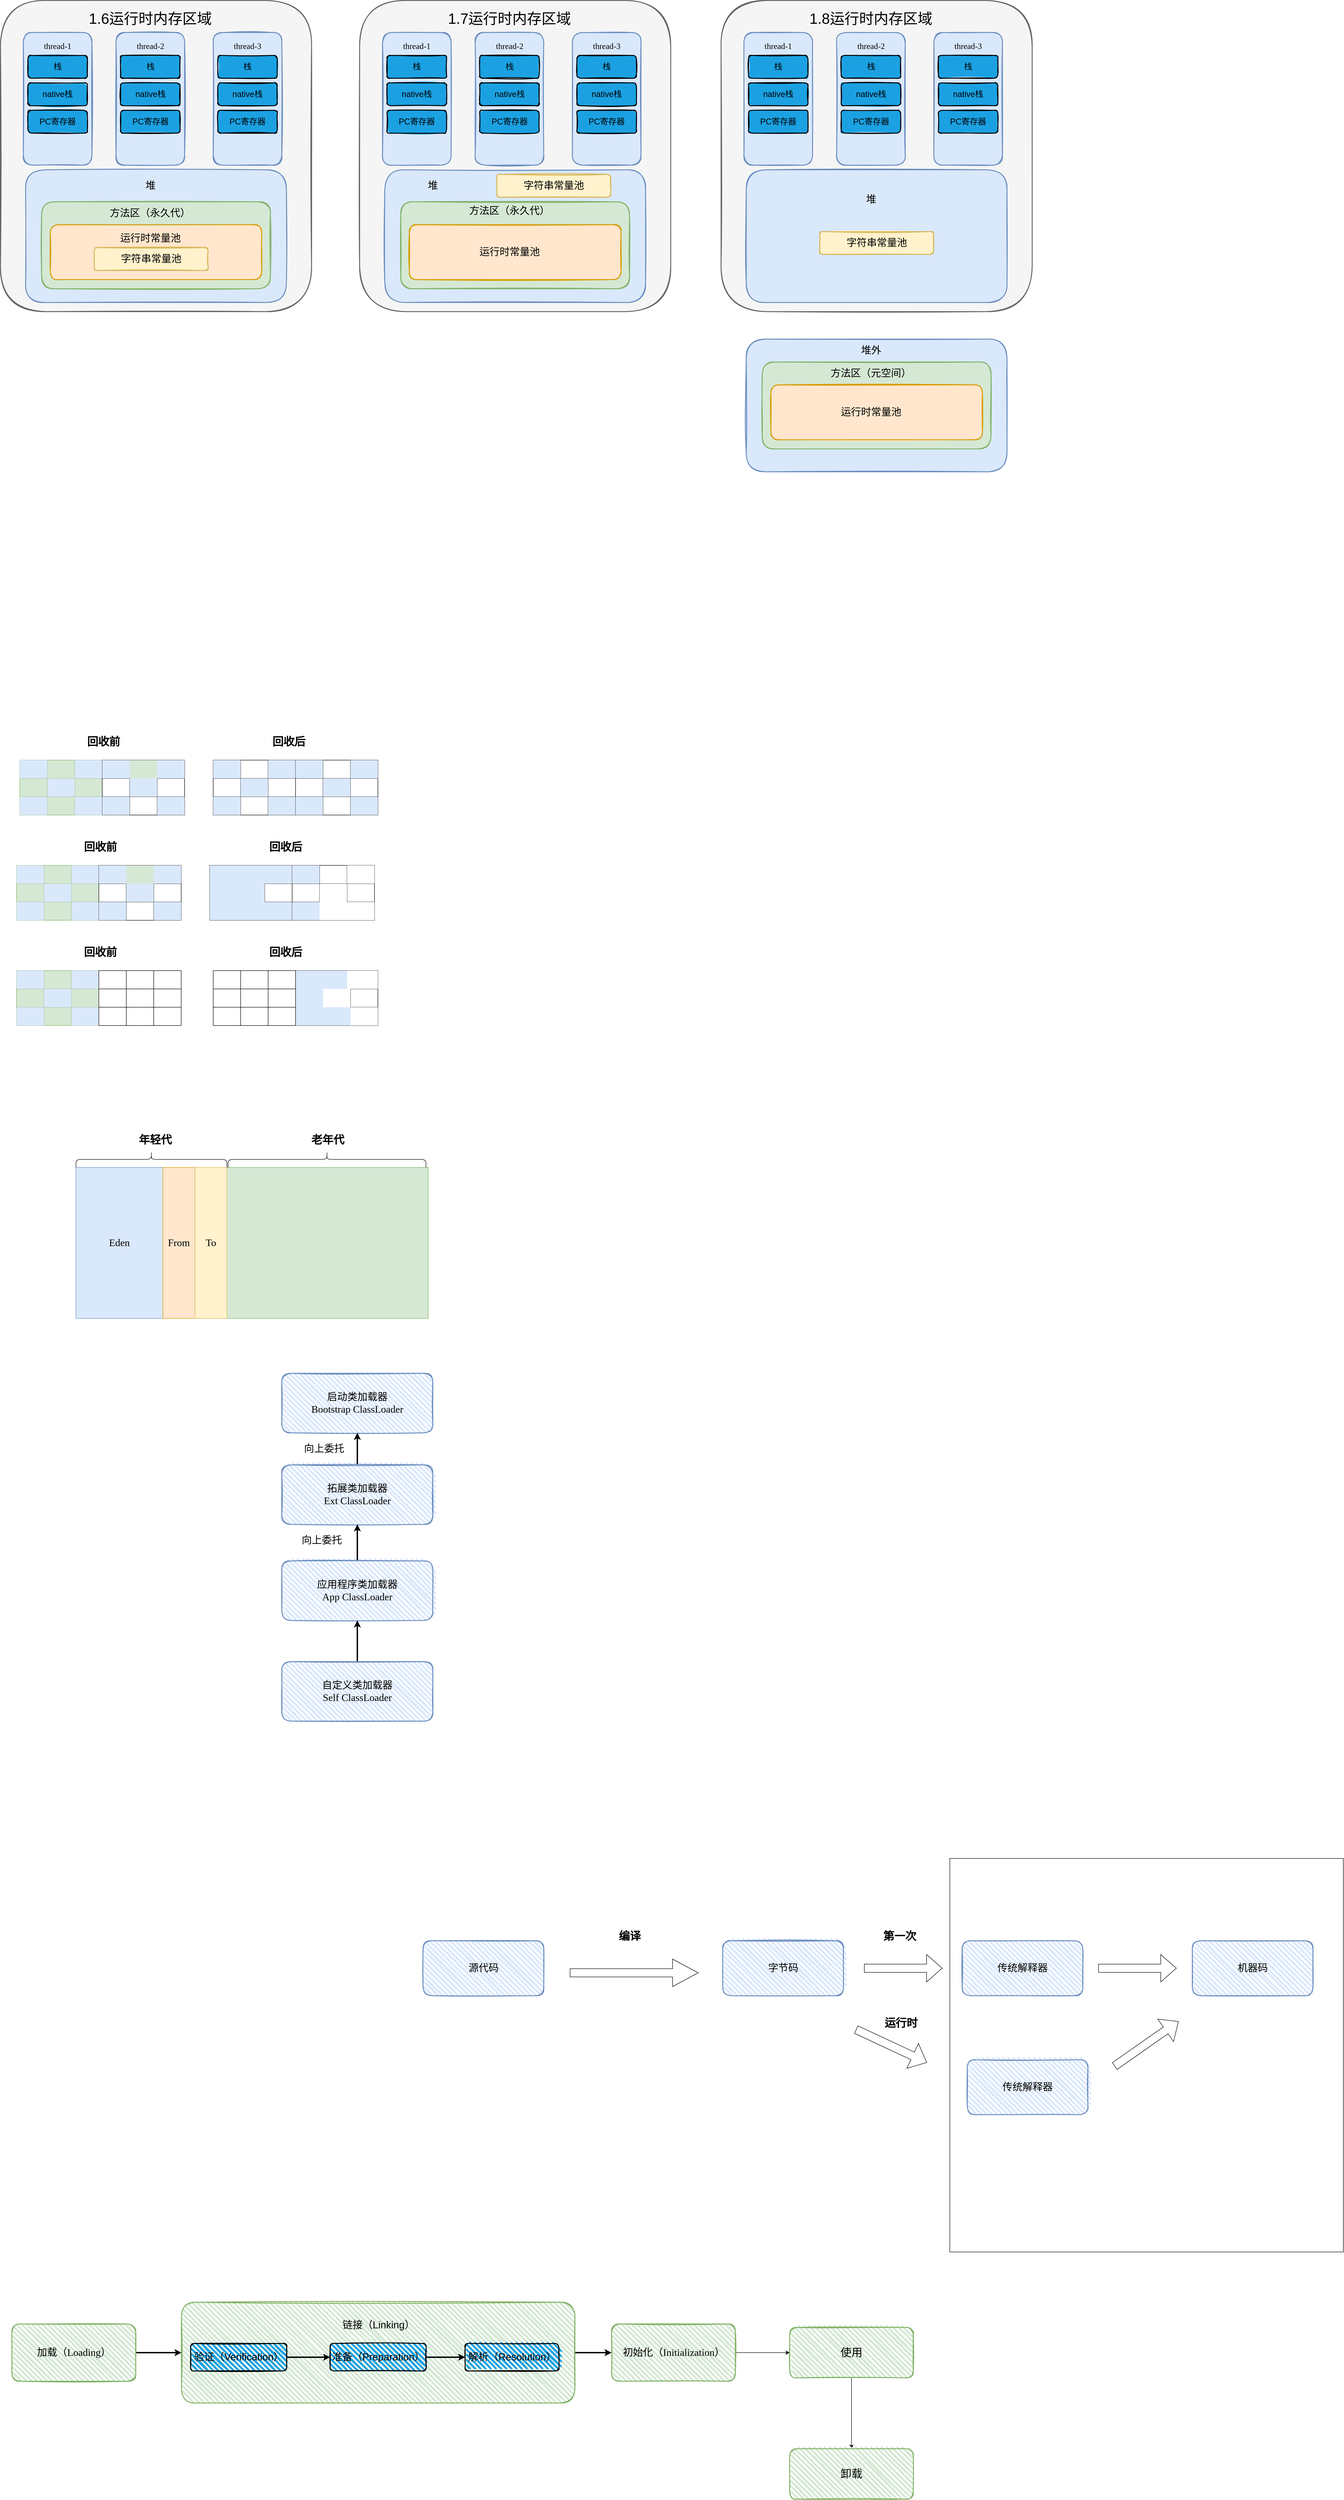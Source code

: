 <mxfile version="23.1.1" type="github">
  <diagram name="第 1 页" id="joOyQHn6fe_o9GlbGfYn">
    <mxGraphModel dx="2120" dy="1291" grid="1" gridSize="10" guides="1" tooltips="1" connect="1" arrows="1" fold="1" page="1" pageScale="1" pageWidth="827" pageHeight="1169" math="0" shadow="0">
      <root>
        <mxCell id="0" />
        <mxCell id="1" parent="0" />
        <mxCell id="7qjoNf8k50oeYzj5r46e-18" value="" style="rounded=0;whiteSpace=wrap;html=1;fillColor=none;" parent="1" vertex="1">
          <mxGeometry x="2190" y="4140" width="860" height="860" as="geometry" />
        </mxCell>
        <mxCell id="pTXybVgJqZ9y9Wd8oj7y-96" value="" style="rounded=1;whiteSpace=wrap;html=1;strokeWidth=2;fillWeight=4;hachureGap=8;hachureAngle=45;fillColor=#dae8fc;sketch=1;fillStyle=solid;strokeColor=#6c8ebf;" parent="1" vertex="1">
          <mxGeometry x="1745" y="820" width="570" height="290" as="geometry" />
        </mxCell>
        <mxCell id="pTXybVgJqZ9y9Wd8oj7y-1" value="" style="rounded=1;whiteSpace=wrap;html=1;strokeWidth=2;fillWeight=4;hachureGap=8;hachureAngle=45;fillColor=#f5f5f5;sketch=1;fillStyle=solid;fontColor=#333333;strokeColor=#666666;" parent="1" vertex="1">
          <mxGeometry x="115" y="80" width="680" height="680" as="geometry" />
        </mxCell>
        <mxCell id="pTXybVgJqZ9y9Wd8oj7y-2" value="" style="rounded=1;whiteSpace=wrap;html=1;strokeWidth=2;fillWeight=4;hachureGap=8;hachureAngle=45;fillColor=#dae8fc;sketch=1;fillStyle=solid;strokeColor=#6c8ebf;" parent="1" vertex="1">
          <mxGeometry x="165" y="150" width="150" height="290" as="geometry" />
        </mxCell>
        <mxCell id="pTXybVgJqZ9y9Wd8oj7y-3" value="&lt;font face=&quot;Comic Sans MS&quot; style=&quot;font-size: 18px;&quot;&gt;thread-1&lt;/font&gt;" style="text;html=1;strokeColor=none;fillColor=none;align=center;verticalAlign=middle;whiteSpace=wrap;rounded=0;fontSize=18;" parent="1" vertex="1">
          <mxGeometry x="180" y="170" width="120" height="20" as="geometry" />
        </mxCell>
        <mxCell id="pTXybVgJqZ9y9Wd8oj7y-4" value="栈" style="rounded=1;whiteSpace=wrap;html=1;strokeWidth=2;fillWeight=4;hachureGap=8;hachureAngle=45;fillColor=#1ba1e2;sketch=1;fillStyle=solid;fontSize=18;" parent="1" vertex="1">
          <mxGeometry x="175" y="200" width="130" height="50" as="geometry" />
        </mxCell>
        <mxCell id="pTXybVgJqZ9y9Wd8oj7y-5" value="native栈" style="rounded=1;whiteSpace=wrap;html=1;strokeWidth=2;fillWeight=4;hachureGap=8;hachureAngle=45;fillColor=#1ba1e2;sketch=1;fillStyle=solid;fontSize=18;" parent="1" vertex="1">
          <mxGeometry x="175" y="260" width="130" height="50" as="geometry" />
        </mxCell>
        <mxCell id="pTXybVgJqZ9y9Wd8oj7y-6" value="PC寄存器" style="rounded=1;whiteSpace=wrap;html=1;strokeWidth=2;fillWeight=4;hachureGap=8;hachureAngle=45;fillColor=#1ba1e2;sketch=1;fillStyle=solid;fontSize=18;" parent="1" vertex="1">
          <mxGeometry x="175" y="320" width="130" height="50" as="geometry" />
        </mxCell>
        <mxCell id="pTXybVgJqZ9y9Wd8oj7y-23" value="" style="rounded=1;whiteSpace=wrap;html=1;strokeWidth=2;fillWeight=4;hachureGap=8;hachureAngle=45;fillColor=#dae8fc;sketch=1;fillStyle=solid;strokeColor=#6c8ebf;" parent="1" vertex="1">
          <mxGeometry x="170" y="450" width="570" height="290" as="geometry" />
        </mxCell>
        <mxCell id="pTXybVgJqZ9y9Wd8oj7y-24" value="堆" style="text;html=1;strokeColor=none;fillColor=none;align=center;verticalAlign=middle;whiteSpace=wrap;rounded=0;fontSize=22;" parent="1" vertex="1">
          <mxGeometry x="412.5" y="470" width="60" height="30" as="geometry" />
        </mxCell>
        <mxCell id="pTXybVgJqZ9y9Wd8oj7y-26" value="" style="rounded=1;whiteSpace=wrap;html=1;strokeWidth=2;fillWeight=4;hachureGap=8;hachureAngle=45;fillColor=#d5e8d4;sketch=1;fillStyle=solid;strokeColor=#82b366;" parent="1" vertex="1">
          <mxGeometry x="205" y="520" width="500" height="190" as="geometry" />
        </mxCell>
        <mxCell id="pTXybVgJqZ9y9Wd8oj7y-28" value="方法区（永久代）" style="text;html=1;strokeColor=none;fillColor=none;align=center;verticalAlign=middle;whiteSpace=wrap;rounded=0;fontSize=22;" parent="1" vertex="1">
          <mxGeometry x="334.38" y="535" width="216.25" height="20" as="geometry" />
        </mxCell>
        <mxCell id="pTXybVgJqZ9y9Wd8oj7y-29" value="" style="rounded=1;whiteSpace=wrap;html=1;strokeWidth=2;fillWeight=4;hachureGap=8;hachureAngle=45;fillColor=#ffe6cc;sketch=1;fillStyle=solid;strokeColor=#d79b00;" parent="1" vertex="1">
          <mxGeometry x="223.75" y="570" width="462.5" height="120" as="geometry" />
        </mxCell>
        <mxCell id="pTXybVgJqZ9y9Wd8oj7y-30" value="运行时常量池" style="text;html=1;strokeColor=none;fillColor=none;align=center;verticalAlign=middle;whiteSpace=wrap;rounded=0;fontSize=22;" parent="1" vertex="1">
          <mxGeometry x="338.75" y="585" width="207.5" height="30" as="geometry" />
        </mxCell>
        <mxCell id="pTXybVgJqZ9y9Wd8oj7y-31" value="1.6运行时内存区域" style="text;html=1;strokeColor=none;fillColor=none;align=center;verticalAlign=middle;whiteSpace=wrap;rounded=0;fontSize=32;" parent="1" vertex="1">
          <mxGeometry x="290" y="110" width="305" height="20" as="geometry" />
        </mxCell>
        <mxCell id="pTXybVgJqZ9y9Wd8oj7y-32" value="" style="rounded=1;whiteSpace=wrap;html=1;strokeWidth=2;fillWeight=4;hachureGap=8;hachureAngle=45;fillColor=#dae8fc;sketch=1;fillStyle=solid;strokeColor=#6c8ebf;" parent="1" vertex="1">
          <mxGeometry x="367.5" y="150" width="150" height="290" as="geometry" />
        </mxCell>
        <mxCell id="pTXybVgJqZ9y9Wd8oj7y-33" value="&lt;font face=&quot;Comic Sans MS&quot; style=&quot;font-size: 18px;&quot;&gt;thread-2&lt;/font&gt;" style="text;html=1;strokeColor=none;fillColor=none;align=center;verticalAlign=middle;whiteSpace=wrap;rounded=0;fontSize=18;" parent="1" vertex="1">
          <mxGeometry x="382.5" y="170" width="120" height="20" as="geometry" />
        </mxCell>
        <mxCell id="pTXybVgJqZ9y9Wd8oj7y-34" value="栈" style="rounded=1;whiteSpace=wrap;html=1;strokeWidth=2;fillWeight=4;hachureGap=8;hachureAngle=45;fillColor=#1ba1e2;sketch=1;fillStyle=solid;fontSize=18;" parent="1" vertex="1">
          <mxGeometry x="377.5" y="200" width="130" height="50" as="geometry" />
        </mxCell>
        <mxCell id="pTXybVgJqZ9y9Wd8oj7y-35" value="native栈" style="rounded=1;whiteSpace=wrap;html=1;strokeWidth=2;fillWeight=4;hachureGap=8;hachureAngle=45;fillColor=#1ba1e2;sketch=1;fillStyle=solid;fontSize=18;" parent="1" vertex="1">
          <mxGeometry x="377.5" y="260" width="130" height="50" as="geometry" />
        </mxCell>
        <mxCell id="pTXybVgJqZ9y9Wd8oj7y-36" value="PC寄存器" style="rounded=1;whiteSpace=wrap;html=1;strokeWidth=2;fillWeight=4;hachureGap=8;hachureAngle=45;fillColor=#1ba1e2;sketch=1;fillStyle=solid;fontSize=18;" parent="1" vertex="1">
          <mxGeometry x="377.5" y="320" width="130" height="50" as="geometry" />
        </mxCell>
        <mxCell id="pTXybVgJqZ9y9Wd8oj7y-37" value="" style="rounded=1;whiteSpace=wrap;html=1;strokeWidth=2;fillWeight=4;hachureGap=8;hachureAngle=45;fillColor=#dae8fc;sketch=1;fillStyle=solid;strokeColor=#6c8ebf;" parent="1" vertex="1">
          <mxGeometry x="580" y="150" width="150" height="290" as="geometry" />
        </mxCell>
        <mxCell id="pTXybVgJqZ9y9Wd8oj7y-38" value="&lt;font face=&quot;Comic Sans MS&quot; style=&quot;font-size: 18px;&quot;&gt;thread-3&lt;br&gt;&lt;/font&gt;" style="text;html=1;strokeColor=none;fillColor=none;align=center;verticalAlign=middle;whiteSpace=wrap;rounded=0;fontSize=18;" parent="1" vertex="1">
          <mxGeometry x="595" y="170" width="120" height="20" as="geometry" />
        </mxCell>
        <mxCell id="pTXybVgJqZ9y9Wd8oj7y-39" value="栈" style="rounded=1;whiteSpace=wrap;html=1;strokeWidth=2;fillWeight=4;hachureGap=8;hachureAngle=45;fillColor=#1ba1e2;sketch=1;fillStyle=solid;fontSize=18;" parent="1" vertex="1">
          <mxGeometry x="590" y="200" width="130" height="50" as="geometry" />
        </mxCell>
        <mxCell id="pTXybVgJqZ9y9Wd8oj7y-40" value="native栈" style="rounded=1;whiteSpace=wrap;html=1;strokeWidth=2;fillWeight=4;hachureGap=8;hachureAngle=45;fillColor=#1ba1e2;sketch=1;fillStyle=solid;fontSize=18;" parent="1" vertex="1">
          <mxGeometry x="590" y="260" width="130" height="50" as="geometry" />
        </mxCell>
        <mxCell id="pTXybVgJqZ9y9Wd8oj7y-41" value="PC寄存器" style="rounded=1;whiteSpace=wrap;html=1;strokeWidth=2;fillWeight=4;hachureGap=8;hachureAngle=45;fillColor=#1ba1e2;sketch=1;fillStyle=solid;fontSize=18;" parent="1" vertex="1">
          <mxGeometry x="590" y="320" width="130" height="50" as="geometry" />
        </mxCell>
        <mxCell id="pTXybVgJqZ9y9Wd8oj7y-42" value="" style="rounded=1;whiteSpace=wrap;html=1;strokeWidth=2;fillWeight=4;hachureGap=8;hachureAngle=45;fillColor=#f5f5f5;sketch=1;fillStyle=solid;fontColor=#333333;strokeColor=#666666;" parent="1" vertex="1">
          <mxGeometry x="900" y="80" width="680" height="680" as="geometry" />
        </mxCell>
        <mxCell id="pTXybVgJqZ9y9Wd8oj7y-43" value="" style="rounded=1;whiteSpace=wrap;html=1;strokeWidth=2;fillWeight=4;hachureGap=8;hachureAngle=45;fillColor=#dae8fc;sketch=1;fillStyle=solid;strokeColor=#6c8ebf;" parent="1" vertex="1">
          <mxGeometry x="950" y="150" width="150" height="290" as="geometry" />
        </mxCell>
        <mxCell id="pTXybVgJqZ9y9Wd8oj7y-44" value="&lt;font face=&quot;Comic Sans MS&quot; style=&quot;font-size: 18px;&quot;&gt;thread-1&lt;/font&gt;" style="text;html=1;strokeColor=none;fillColor=none;align=center;verticalAlign=middle;whiteSpace=wrap;rounded=0;fontSize=18;" parent="1" vertex="1">
          <mxGeometry x="965" y="170" width="120" height="20" as="geometry" />
        </mxCell>
        <mxCell id="pTXybVgJqZ9y9Wd8oj7y-45" value="栈" style="rounded=1;whiteSpace=wrap;html=1;strokeWidth=2;fillWeight=4;hachureGap=8;hachureAngle=45;fillColor=#1ba1e2;sketch=1;fillStyle=solid;fontSize=18;" parent="1" vertex="1">
          <mxGeometry x="960" y="200" width="130" height="50" as="geometry" />
        </mxCell>
        <mxCell id="pTXybVgJqZ9y9Wd8oj7y-46" value="native栈" style="rounded=1;whiteSpace=wrap;html=1;strokeWidth=2;fillWeight=4;hachureGap=8;hachureAngle=45;fillColor=#1ba1e2;sketch=1;fillStyle=solid;fontSize=18;" parent="1" vertex="1">
          <mxGeometry x="960" y="260" width="130" height="50" as="geometry" />
        </mxCell>
        <mxCell id="pTXybVgJqZ9y9Wd8oj7y-47" value="PC寄存器" style="rounded=1;whiteSpace=wrap;html=1;strokeWidth=2;fillWeight=4;hachureGap=8;hachureAngle=45;fillColor=#1ba1e2;sketch=1;fillStyle=solid;fontSize=18;" parent="1" vertex="1">
          <mxGeometry x="960" y="320" width="130" height="50" as="geometry" />
        </mxCell>
        <mxCell id="pTXybVgJqZ9y9Wd8oj7y-48" value="" style="rounded=1;whiteSpace=wrap;html=1;strokeWidth=2;fillWeight=4;hachureGap=8;hachureAngle=45;fillColor=#dae8fc;sketch=1;fillStyle=solid;strokeColor=#6c8ebf;" parent="1" vertex="1">
          <mxGeometry x="955" y="450" width="570" height="290" as="geometry" />
        </mxCell>
        <mxCell id="pTXybVgJqZ9y9Wd8oj7y-49" value="堆" style="text;html=1;strokeColor=none;fillColor=none;align=center;verticalAlign=middle;whiteSpace=wrap;rounded=0;fontSize=22;" parent="1" vertex="1">
          <mxGeometry x="1030" y="470" width="60" height="30" as="geometry" />
        </mxCell>
        <mxCell id="pTXybVgJqZ9y9Wd8oj7y-50" value="" style="rounded=1;whiteSpace=wrap;html=1;strokeWidth=2;fillWeight=4;hachureGap=8;hachureAngle=45;fillColor=#d5e8d4;sketch=1;fillStyle=solid;strokeColor=#82b366;" parent="1" vertex="1">
          <mxGeometry x="990" y="520" width="500" height="190" as="geometry" />
        </mxCell>
        <mxCell id="pTXybVgJqZ9y9Wd8oj7y-51" value="方法区（永久代）" style="text;html=1;strokeColor=none;fillColor=none;align=center;verticalAlign=middle;whiteSpace=wrap;rounded=0;fontSize=22;" parent="1" vertex="1">
          <mxGeometry x="1101.88" y="530" width="251.25" height="20" as="geometry" />
        </mxCell>
        <mxCell id="pTXybVgJqZ9y9Wd8oj7y-52" value="" style="rounded=1;whiteSpace=wrap;html=1;strokeWidth=2;fillWeight=4;hachureGap=8;hachureAngle=45;fillColor=#ffe6cc;sketch=1;fillStyle=solid;strokeColor=#d79b00;" parent="1" vertex="1">
          <mxGeometry x="1008.75" y="570" width="462.5" height="120" as="geometry" />
        </mxCell>
        <mxCell id="pTXybVgJqZ9y9Wd8oj7y-53" value="运行时常量池" style="text;html=1;strokeColor=none;fillColor=none;align=center;verticalAlign=middle;whiteSpace=wrap;rounded=0;fontSize=22;" parent="1" vertex="1">
          <mxGeometry x="1123.75" y="615" width="207.5" height="30" as="geometry" />
        </mxCell>
        <mxCell id="pTXybVgJqZ9y9Wd8oj7y-55" value="" style="rounded=1;whiteSpace=wrap;html=1;strokeWidth=2;fillWeight=4;hachureGap=8;hachureAngle=45;fillColor=#dae8fc;sketch=1;fillStyle=solid;strokeColor=#6c8ebf;" parent="1" vertex="1">
          <mxGeometry x="1152.5" y="150" width="150" height="290" as="geometry" />
        </mxCell>
        <mxCell id="pTXybVgJqZ9y9Wd8oj7y-56" value="&lt;font face=&quot;Comic Sans MS&quot; style=&quot;font-size: 18px;&quot;&gt;thread-2&lt;/font&gt;" style="text;html=1;strokeColor=none;fillColor=none;align=center;verticalAlign=middle;whiteSpace=wrap;rounded=0;fontSize=18;" parent="1" vertex="1">
          <mxGeometry x="1167.5" y="170" width="120" height="20" as="geometry" />
        </mxCell>
        <mxCell id="pTXybVgJqZ9y9Wd8oj7y-57" value="栈" style="rounded=1;whiteSpace=wrap;html=1;strokeWidth=2;fillWeight=4;hachureGap=8;hachureAngle=45;fillColor=#1ba1e2;sketch=1;fillStyle=solid;fontSize=18;" parent="1" vertex="1">
          <mxGeometry x="1162.5" y="200" width="130" height="50" as="geometry" />
        </mxCell>
        <mxCell id="pTXybVgJqZ9y9Wd8oj7y-58" value="native栈" style="rounded=1;whiteSpace=wrap;html=1;strokeWidth=2;fillWeight=4;hachureGap=8;hachureAngle=45;fillColor=#1ba1e2;sketch=1;fillStyle=solid;fontSize=18;" parent="1" vertex="1">
          <mxGeometry x="1162.5" y="260" width="130" height="50" as="geometry" />
        </mxCell>
        <mxCell id="pTXybVgJqZ9y9Wd8oj7y-59" value="PC寄存器" style="rounded=1;whiteSpace=wrap;html=1;strokeWidth=2;fillWeight=4;hachureGap=8;hachureAngle=45;fillColor=#1ba1e2;sketch=1;fillStyle=solid;fontSize=18;" parent="1" vertex="1">
          <mxGeometry x="1162.5" y="320" width="130" height="50" as="geometry" />
        </mxCell>
        <mxCell id="pTXybVgJqZ9y9Wd8oj7y-60" value="" style="rounded=1;whiteSpace=wrap;html=1;strokeWidth=2;fillWeight=4;hachureGap=8;hachureAngle=45;fillColor=#dae8fc;sketch=1;fillStyle=solid;strokeColor=#6c8ebf;" parent="1" vertex="1">
          <mxGeometry x="1365" y="150" width="150" height="290" as="geometry" />
        </mxCell>
        <mxCell id="pTXybVgJqZ9y9Wd8oj7y-61" value="&lt;font face=&quot;Comic Sans MS&quot; style=&quot;font-size: 18px;&quot;&gt;thread-3&lt;br&gt;&lt;/font&gt;" style="text;html=1;strokeColor=none;fillColor=none;align=center;verticalAlign=middle;whiteSpace=wrap;rounded=0;fontSize=18;" parent="1" vertex="1">
          <mxGeometry x="1380" y="170" width="120" height="20" as="geometry" />
        </mxCell>
        <mxCell id="pTXybVgJqZ9y9Wd8oj7y-62" value="栈" style="rounded=1;whiteSpace=wrap;html=1;strokeWidth=2;fillWeight=4;hachureGap=8;hachureAngle=45;fillColor=#1ba1e2;sketch=1;fillStyle=solid;fontSize=18;" parent="1" vertex="1">
          <mxGeometry x="1375" y="200" width="130" height="50" as="geometry" />
        </mxCell>
        <mxCell id="pTXybVgJqZ9y9Wd8oj7y-63" value="native栈" style="rounded=1;whiteSpace=wrap;html=1;strokeWidth=2;fillWeight=4;hachureGap=8;hachureAngle=45;fillColor=#1ba1e2;sketch=1;fillStyle=solid;fontSize=18;" parent="1" vertex="1">
          <mxGeometry x="1375" y="260" width="130" height="50" as="geometry" />
        </mxCell>
        <mxCell id="pTXybVgJqZ9y9Wd8oj7y-64" value="PC寄存器" style="rounded=1;whiteSpace=wrap;html=1;strokeWidth=2;fillWeight=4;hachureGap=8;hachureAngle=45;fillColor=#1ba1e2;sketch=1;fillStyle=solid;fontSize=18;" parent="1" vertex="1">
          <mxGeometry x="1375" y="320" width="130" height="50" as="geometry" />
        </mxCell>
        <mxCell id="pTXybVgJqZ9y9Wd8oj7y-65" value="1.7运行时内存区域" style="text;html=1;strokeColor=none;fillColor=none;align=center;verticalAlign=middle;whiteSpace=wrap;rounded=0;fontSize=32;" parent="1" vertex="1">
          <mxGeometry x="1075" y="110" width="305" height="20" as="geometry" />
        </mxCell>
        <mxCell id="pTXybVgJqZ9y9Wd8oj7y-67" value="" style="rounded=1;whiteSpace=wrap;html=1;strokeWidth=2;fillWeight=4;hachureGap=8;hachureAngle=45;fillColor=#f5f5f5;sketch=1;fillStyle=solid;fontColor=#333333;strokeColor=#666666;" parent="1" vertex="1">
          <mxGeometry x="1690" y="80" width="680" height="680" as="geometry" />
        </mxCell>
        <mxCell id="pTXybVgJqZ9y9Wd8oj7y-68" value="" style="rounded=1;whiteSpace=wrap;html=1;strokeWidth=2;fillWeight=4;hachureGap=8;hachureAngle=45;fillColor=#dae8fc;sketch=1;fillStyle=solid;strokeColor=#6c8ebf;" parent="1" vertex="1">
          <mxGeometry x="1740" y="150" width="150" height="290" as="geometry" />
        </mxCell>
        <mxCell id="pTXybVgJqZ9y9Wd8oj7y-69" value="&lt;font face=&quot;Comic Sans MS&quot; style=&quot;font-size: 18px;&quot;&gt;thread-1&lt;/font&gt;" style="text;html=1;strokeColor=none;fillColor=none;align=center;verticalAlign=middle;whiteSpace=wrap;rounded=0;fontSize=18;" parent="1" vertex="1">
          <mxGeometry x="1755" y="170" width="120" height="20" as="geometry" />
        </mxCell>
        <mxCell id="pTXybVgJqZ9y9Wd8oj7y-70" value="栈" style="rounded=1;whiteSpace=wrap;html=1;strokeWidth=2;fillWeight=4;hachureGap=8;hachureAngle=45;fillColor=#1ba1e2;sketch=1;fillStyle=solid;fontSize=18;" parent="1" vertex="1">
          <mxGeometry x="1750" y="200" width="130" height="50" as="geometry" />
        </mxCell>
        <mxCell id="pTXybVgJqZ9y9Wd8oj7y-71" value="native栈" style="rounded=1;whiteSpace=wrap;html=1;strokeWidth=2;fillWeight=4;hachureGap=8;hachureAngle=45;fillColor=#1ba1e2;sketch=1;fillStyle=solid;fontSize=18;" parent="1" vertex="1">
          <mxGeometry x="1750" y="260" width="130" height="50" as="geometry" />
        </mxCell>
        <mxCell id="pTXybVgJqZ9y9Wd8oj7y-72" value="PC寄存器" style="rounded=1;whiteSpace=wrap;html=1;strokeWidth=2;fillWeight=4;hachureGap=8;hachureAngle=45;fillColor=#1ba1e2;sketch=1;fillStyle=solid;fontSize=18;" parent="1" vertex="1">
          <mxGeometry x="1750" y="320" width="130" height="50" as="geometry" />
        </mxCell>
        <mxCell id="pTXybVgJqZ9y9Wd8oj7y-73" value="" style="rounded=1;whiteSpace=wrap;html=1;strokeWidth=2;fillWeight=4;hachureGap=8;hachureAngle=45;fillColor=#dae8fc;sketch=1;fillStyle=solid;strokeColor=#6c8ebf;" parent="1" vertex="1">
          <mxGeometry x="1745" y="450" width="570" height="290" as="geometry" />
        </mxCell>
        <mxCell id="pTXybVgJqZ9y9Wd8oj7y-74" value="堆" style="text;html=1;strokeColor=none;fillColor=none;align=center;verticalAlign=middle;whiteSpace=wrap;rounded=0;fontSize=22;" parent="1" vertex="1">
          <mxGeometry x="1987.51" y="500" width="60" height="30" as="geometry" />
        </mxCell>
        <mxCell id="pTXybVgJqZ9y9Wd8oj7y-75" value="" style="rounded=1;whiteSpace=wrap;html=1;strokeWidth=2;fillWeight=4;hachureGap=8;hachureAngle=45;fillColor=#d5e8d4;sketch=1;fillStyle=solid;strokeColor=#82b366;" parent="1" vertex="1">
          <mxGeometry x="1780" y="870" width="500" height="190" as="geometry" />
        </mxCell>
        <mxCell id="pTXybVgJqZ9y9Wd8oj7y-76" value="方法区（元空间）" style="text;html=1;strokeColor=none;fillColor=none;align=center;verticalAlign=middle;whiteSpace=wrap;rounded=0;fontSize=22;" parent="1" vertex="1">
          <mxGeometry x="1916.88" y="880" width="201.25" height="30" as="geometry" />
        </mxCell>
        <mxCell id="pTXybVgJqZ9y9Wd8oj7y-77" value="" style="rounded=1;whiteSpace=wrap;html=1;strokeWidth=2;fillWeight=4;hachureGap=8;hachureAngle=45;fillColor=#ffe6cc;sketch=1;fillStyle=solid;strokeColor=#d79b00;" parent="1" vertex="1">
          <mxGeometry x="1798.75" y="920" width="462.5" height="120" as="geometry" />
        </mxCell>
        <mxCell id="pTXybVgJqZ9y9Wd8oj7y-78" value="运行时常量池" style="text;html=1;strokeColor=none;fillColor=none;align=center;verticalAlign=middle;whiteSpace=wrap;rounded=0;fontSize=22;" parent="1" vertex="1">
          <mxGeometry x="1913.75" y="965" width="207.5" height="30" as="geometry" />
        </mxCell>
        <mxCell id="pTXybVgJqZ9y9Wd8oj7y-79" value="" style="rounded=1;whiteSpace=wrap;html=1;strokeWidth=2;fillWeight=4;hachureGap=8;hachureAngle=45;fillColor=#dae8fc;sketch=1;fillStyle=solid;strokeColor=#6c8ebf;" parent="1" vertex="1">
          <mxGeometry x="1942.5" y="150" width="150" height="290" as="geometry" />
        </mxCell>
        <mxCell id="pTXybVgJqZ9y9Wd8oj7y-80" value="&lt;font face=&quot;Comic Sans MS&quot; style=&quot;font-size: 18px;&quot;&gt;thread-2&lt;/font&gt;" style="text;html=1;strokeColor=none;fillColor=none;align=center;verticalAlign=middle;whiteSpace=wrap;rounded=0;fontSize=18;" parent="1" vertex="1">
          <mxGeometry x="1957.5" y="170" width="120" height="20" as="geometry" />
        </mxCell>
        <mxCell id="pTXybVgJqZ9y9Wd8oj7y-81" value="栈" style="rounded=1;whiteSpace=wrap;html=1;strokeWidth=2;fillWeight=4;hachureGap=8;hachureAngle=45;fillColor=#1ba1e2;sketch=1;fillStyle=solid;fontSize=18;" parent="1" vertex="1">
          <mxGeometry x="1952.5" y="200" width="130" height="50" as="geometry" />
        </mxCell>
        <mxCell id="pTXybVgJqZ9y9Wd8oj7y-82" value="native栈" style="rounded=1;whiteSpace=wrap;html=1;strokeWidth=2;fillWeight=4;hachureGap=8;hachureAngle=45;fillColor=#1ba1e2;sketch=1;fillStyle=solid;fontSize=18;" parent="1" vertex="1">
          <mxGeometry x="1952.5" y="260" width="130" height="50" as="geometry" />
        </mxCell>
        <mxCell id="pTXybVgJqZ9y9Wd8oj7y-83" value="PC寄存器" style="rounded=1;whiteSpace=wrap;html=1;strokeWidth=2;fillWeight=4;hachureGap=8;hachureAngle=45;fillColor=#1ba1e2;sketch=1;fillStyle=solid;fontSize=18;" parent="1" vertex="1">
          <mxGeometry x="1952.5" y="320" width="130" height="50" as="geometry" />
        </mxCell>
        <mxCell id="pTXybVgJqZ9y9Wd8oj7y-84" value="" style="rounded=1;whiteSpace=wrap;html=1;strokeWidth=2;fillWeight=4;hachureGap=8;hachureAngle=45;fillColor=#dae8fc;sketch=1;fillStyle=solid;strokeColor=#6c8ebf;" parent="1" vertex="1">
          <mxGeometry x="2155" y="150" width="150" height="290" as="geometry" />
        </mxCell>
        <mxCell id="pTXybVgJqZ9y9Wd8oj7y-85" value="&lt;font face=&quot;Comic Sans MS&quot; style=&quot;font-size: 18px;&quot;&gt;thread-3&lt;br&gt;&lt;/font&gt;" style="text;html=1;strokeColor=none;fillColor=none;align=center;verticalAlign=middle;whiteSpace=wrap;rounded=0;fontSize=18;" parent="1" vertex="1">
          <mxGeometry x="2170" y="170" width="120" height="20" as="geometry" />
        </mxCell>
        <mxCell id="pTXybVgJqZ9y9Wd8oj7y-86" value="栈" style="rounded=1;whiteSpace=wrap;html=1;strokeWidth=2;fillWeight=4;hachureGap=8;hachureAngle=45;fillColor=#1ba1e2;sketch=1;fillStyle=solid;fontSize=18;" parent="1" vertex="1">
          <mxGeometry x="2165" y="200" width="130" height="50" as="geometry" />
        </mxCell>
        <mxCell id="pTXybVgJqZ9y9Wd8oj7y-87" value="native栈" style="rounded=1;whiteSpace=wrap;html=1;strokeWidth=2;fillWeight=4;hachureGap=8;hachureAngle=45;fillColor=#1ba1e2;sketch=1;fillStyle=solid;fontSize=18;" parent="1" vertex="1">
          <mxGeometry x="2165" y="260" width="130" height="50" as="geometry" />
        </mxCell>
        <mxCell id="pTXybVgJqZ9y9Wd8oj7y-88" value="PC寄存器" style="rounded=1;whiteSpace=wrap;html=1;strokeWidth=2;fillWeight=4;hachureGap=8;hachureAngle=45;fillColor=#1ba1e2;sketch=1;fillStyle=solid;fontSize=18;" parent="1" vertex="1">
          <mxGeometry x="2165" y="320" width="130" height="50" as="geometry" />
        </mxCell>
        <mxCell id="pTXybVgJqZ9y9Wd8oj7y-89" value="1.8运行时内存区域" style="text;html=1;strokeColor=none;fillColor=none;align=center;verticalAlign=middle;whiteSpace=wrap;rounded=0;fontSize=32;" parent="1" vertex="1">
          <mxGeometry x="1865" y="110" width="305" height="20" as="geometry" />
        </mxCell>
        <mxCell id="pTXybVgJqZ9y9Wd8oj7y-91" value="&lt;font style=&quot;font-size: 22px;&quot;&gt;字符串常量池&lt;/font&gt;" style="rounded=1;whiteSpace=wrap;html=1;strokeWidth=2;fillWeight=4;hachureGap=8;hachureAngle=45;fillColor=#fff2cc;sketch=1;fillStyle=solid;strokeColor=#d6b656;" parent="1" vertex="1">
          <mxGeometry x="320" y="620" width="248.75" height="50" as="geometry" />
        </mxCell>
        <mxCell id="pTXybVgJqZ9y9Wd8oj7y-92" value="&lt;font style=&quot;font-size: 22px;&quot;&gt;字符串常量池&lt;/font&gt;" style="rounded=1;whiteSpace=wrap;html=1;strokeWidth=2;fillWeight=4;hachureGap=8;hachureAngle=45;fillColor=#fff2cc;sketch=1;fillStyle=solid;strokeColor=#d6b656;" parent="1" vertex="1">
          <mxGeometry x="1200" y="460" width="248.75" height="50" as="geometry" />
        </mxCell>
        <mxCell id="pTXybVgJqZ9y9Wd8oj7y-93" value="&lt;font style=&quot;font-size: 22px;&quot;&gt;字符串常量池&lt;/font&gt;" style="rounded=1;whiteSpace=wrap;html=1;strokeWidth=2;fillWeight=4;hachureGap=8;hachureAngle=45;fillColor=#fff2cc;sketch=1;fillStyle=solid;strokeColor=#d6b656;" parent="1" vertex="1">
          <mxGeometry x="1905.62" y="585" width="248.75" height="50" as="geometry" />
        </mxCell>
        <mxCell id="pTXybVgJqZ9y9Wd8oj7y-99" value="堆外" style="text;html=1;strokeColor=none;fillColor=none;align=center;verticalAlign=middle;whiteSpace=wrap;rounded=0;fontSize=22;" parent="1" vertex="1">
          <mxGeometry x="1987.5" y="830" width="60" height="30" as="geometry" />
        </mxCell>
        <mxCell id="VI3pYeIhVGzxhJmt_QfE-10" style="edgeStyle=orthogonalEdgeStyle;rounded=0;orthogonalLoop=1;jettySize=auto;html=1;entryX=0;entryY=0.5;entryDx=0;entryDy=0;strokeWidth=3;" parent="1" source="VI3pYeIhVGzxhJmt_QfE-1" target="VI3pYeIhVGzxhJmt_QfE-3" edge="1">
          <mxGeometry relative="1" as="geometry" />
        </mxCell>
        <mxCell id="VI3pYeIhVGzxhJmt_QfE-1" value="&lt;font face=&quot;Comic Sans MS&quot; style=&quot;font-size: 22px;&quot;&gt;加载（Loading）&lt;/font&gt;" style="rounded=1;whiteSpace=wrap;html=1;strokeWidth=2;fillWeight=4;hachureGap=8;hachureAngle=45;fillColor=#d5e8d4;sketch=1;strokeColor=#82b366;" parent="1" vertex="1">
          <mxGeometry x="140" y="5157.5" width="270.62" height="125" as="geometry" />
        </mxCell>
        <mxCell id="VI3pYeIhVGzxhJmt_QfE-12" style="edgeStyle=orthogonalEdgeStyle;rounded=0;orthogonalLoop=1;jettySize=auto;html=1;exitX=1;exitY=0.5;exitDx=0;exitDy=0;strokeWidth=3;" parent="1" source="VI3pYeIhVGzxhJmt_QfE-3" target="VI3pYeIhVGzxhJmt_QfE-11" edge="1">
          <mxGeometry relative="1" as="geometry" />
        </mxCell>
        <mxCell id="VI3pYeIhVGzxhJmt_QfE-3" value="" style="rounded=1;whiteSpace=wrap;html=1;strokeWidth=2;fillWeight=4;hachureGap=8;hachureAngle=45;fillColor=#d5e8d4;sketch=1;strokeColor=#82b366;" parent="1" vertex="1">
          <mxGeometry x="510.62" y="5110" width="860" height="220" as="geometry" />
        </mxCell>
        <mxCell id="VI3pYeIhVGzxhJmt_QfE-4" value="链接（Linking）" style="text;strokeColor=none;fillColor=none;html=1;fontSize=22;fontStyle=0;verticalAlign=middle;align=center;" parent="1" vertex="1">
          <mxGeometry x="890.62" y="5140" width="100" height="40" as="geometry" />
        </mxCell>
        <mxCell id="VI3pYeIhVGzxhJmt_QfE-8" style="edgeStyle=orthogonalEdgeStyle;rounded=0;orthogonalLoop=1;jettySize=auto;html=1;exitX=1;exitY=0.5;exitDx=0;exitDy=0;strokeWidth=3;" parent="1" source="VI3pYeIhVGzxhJmt_QfE-5" target="VI3pYeIhVGzxhJmt_QfE-6" edge="1">
          <mxGeometry relative="1" as="geometry" />
        </mxCell>
        <mxCell id="VI3pYeIhVGzxhJmt_QfE-5" value="&lt;font style=&quot;font-size: 22px;&quot;&gt;验证（Verification）&lt;/font&gt;" style="rounded=1;whiteSpace=wrap;html=1;strokeWidth=2;fillWeight=4;hachureGap=8;hachureAngle=45;fillColor=#1ba1e2;sketch=1;" parent="1" vertex="1">
          <mxGeometry x="530.62" y="5200" width="210" height="60" as="geometry" />
        </mxCell>
        <mxCell id="VI3pYeIhVGzxhJmt_QfE-9" style="edgeStyle=orthogonalEdgeStyle;rounded=0;orthogonalLoop=1;jettySize=auto;html=1;exitX=1;exitY=0.5;exitDx=0;exitDy=0;entryX=0;entryY=0.5;entryDx=0;entryDy=0;strokeWidth=3;" parent="1" source="VI3pYeIhVGzxhJmt_QfE-6" target="VI3pYeIhVGzxhJmt_QfE-7" edge="1">
          <mxGeometry relative="1" as="geometry" />
        </mxCell>
        <mxCell id="VI3pYeIhVGzxhJmt_QfE-6" value="&lt;font style=&quot;font-size: 22px;&quot;&gt;准备（Preparation）&lt;/font&gt;" style="rounded=1;whiteSpace=wrap;html=1;strokeWidth=2;fillWeight=4;hachureGap=8;hachureAngle=45;fillColor=#1ba1e2;sketch=1;" parent="1" vertex="1">
          <mxGeometry x="835.62" y="5200" width="210" height="60" as="geometry" />
        </mxCell>
        <mxCell id="VI3pYeIhVGzxhJmt_QfE-7" value="&lt;font style=&quot;font-size: 22px;&quot;&gt;解析（Resolution）&lt;/font&gt;" style="rounded=1;whiteSpace=wrap;html=1;strokeWidth=2;fillWeight=4;hachureGap=8;hachureAngle=45;fillColor=#1ba1e2;sketch=1;" parent="1" vertex="1">
          <mxGeometry x="1130.62" y="5200" width="205" height="60" as="geometry" />
        </mxCell>
        <mxCell id="1vysiBBUUvej-au3Tldq-2" style="edgeStyle=orthogonalEdgeStyle;rounded=0;orthogonalLoop=1;jettySize=auto;html=1;exitX=1;exitY=0.5;exitDx=0;exitDy=0;entryX=0;entryY=0.5;entryDx=0;entryDy=0;" edge="1" parent="1" source="VI3pYeIhVGzxhJmt_QfE-11" target="1vysiBBUUvej-au3Tldq-1">
          <mxGeometry relative="1" as="geometry" />
        </mxCell>
        <mxCell id="VI3pYeIhVGzxhJmt_QfE-11" value="&lt;font style=&quot;font-size: 22px;&quot; face=&quot;Comic Sans MS&quot;&gt;初始化（Initialization）&lt;/font&gt;" style="rounded=1;whiteSpace=wrap;html=1;strokeWidth=2;fillWeight=4;hachureGap=8;hachureAngle=45;fillColor=#d5e8d4;sketch=1;strokeColor=#82b366;" parent="1" vertex="1">
          <mxGeometry x="1450.62" y="5157.5" width="270.62" height="125" as="geometry" />
        </mxCell>
        <mxCell id="wal_cVfc2_v4ucgmA8p7-14" value="" style="shape=table;startSize=0;container=1;collapsible=0;childLayout=tableLayout;fontSize=16;" parent="1" vertex="1">
          <mxGeometry x="580" y="1740" width="180" height="120" as="geometry" />
        </mxCell>
        <mxCell id="wal_cVfc2_v4ucgmA8p7-15" value="" style="shape=tableRow;horizontal=0;startSize=0;swimlaneHead=0;swimlaneBody=0;strokeColor=inherit;top=0;left=0;bottom=0;right=0;collapsible=0;dropTarget=0;fillColor=none;points=[[0,0.5],[1,0.5]];portConstraint=eastwest;fontSize=16;" parent="wal_cVfc2_v4ucgmA8p7-14" vertex="1">
          <mxGeometry width="180" height="40" as="geometry" />
        </mxCell>
        <mxCell id="wal_cVfc2_v4ucgmA8p7-16" value="" style="shape=partialRectangle;html=1;whiteSpace=wrap;connectable=0;strokeColor=#6c8ebf;overflow=hidden;fillColor=#dae8fc;top=0;left=0;bottom=0;right=0;pointerEvents=1;fontSize=16;" parent="wal_cVfc2_v4ucgmA8p7-15" vertex="1">
          <mxGeometry width="60" height="40" as="geometry">
            <mxRectangle width="60" height="40" as="alternateBounds" />
          </mxGeometry>
        </mxCell>
        <mxCell id="wal_cVfc2_v4ucgmA8p7-17" value="" style="shape=partialRectangle;html=1;whiteSpace=wrap;connectable=0;strokeColor=inherit;overflow=hidden;fillColor=none;top=0;left=0;bottom=0;right=0;pointerEvents=1;fontSize=16;" parent="wal_cVfc2_v4ucgmA8p7-15" vertex="1">
          <mxGeometry x="60" width="60" height="40" as="geometry">
            <mxRectangle width="60" height="40" as="alternateBounds" />
          </mxGeometry>
        </mxCell>
        <mxCell id="wal_cVfc2_v4ucgmA8p7-18" value="" style="shape=partialRectangle;html=1;whiteSpace=wrap;connectable=0;strokeColor=#6c8ebf;overflow=hidden;fillColor=#dae8fc;top=0;left=0;bottom=0;right=0;pointerEvents=1;fontSize=16;" parent="wal_cVfc2_v4ucgmA8p7-15" vertex="1">
          <mxGeometry x="120" width="60" height="40" as="geometry">
            <mxRectangle width="60" height="40" as="alternateBounds" />
          </mxGeometry>
        </mxCell>
        <mxCell id="wal_cVfc2_v4ucgmA8p7-19" value="" style="shape=tableRow;horizontal=0;startSize=0;swimlaneHead=0;swimlaneBody=0;strokeColor=inherit;top=0;left=0;bottom=0;right=0;collapsible=0;dropTarget=0;fillColor=none;points=[[0,0.5],[1,0.5]];portConstraint=eastwest;fontSize=16;" parent="wal_cVfc2_v4ucgmA8p7-14" vertex="1">
          <mxGeometry y="40" width="180" height="40" as="geometry" />
        </mxCell>
        <mxCell id="wal_cVfc2_v4ucgmA8p7-20" value="" style="shape=partialRectangle;html=1;whiteSpace=wrap;connectable=0;strokeColor=inherit;overflow=hidden;fillColor=none;top=0;left=0;bottom=0;right=0;pointerEvents=1;fontSize=16;" parent="wal_cVfc2_v4ucgmA8p7-19" vertex="1">
          <mxGeometry width="60" height="40" as="geometry">
            <mxRectangle width="60" height="40" as="alternateBounds" />
          </mxGeometry>
        </mxCell>
        <mxCell id="wal_cVfc2_v4ucgmA8p7-21" value="" style="shape=partialRectangle;html=1;whiteSpace=wrap;connectable=0;strokeColor=#6c8ebf;overflow=hidden;fillColor=#dae8fc;top=0;left=0;bottom=0;right=0;pointerEvents=1;fontSize=16;" parent="wal_cVfc2_v4ucgmA8p7-19" vertex="1">
          <mxGeometry x="60" width="60" height="40" as="geometry">
            <mxRectangle width="60" height="40" as="alternateBounds" />
          </mxGeometry>
        </mxCell>
        <mxCell id="wal_cVfc2_v4ucgmA8p7-22" value="" style="shape=partialRectangle;html=1;whiteSpace=wrap;connectable=0;strokeColor=inherit;overflow=hidden;fillColor=none;top=0;left=0;bottom=0;right=0;pointerEvents=1;fontSize=16;" parent="wal_cVfc2_v4ucgmA8p7-19" vertex="1">
          <mxGeometry x="120" width="60" height="40" as="geometry">
            <mxRectangle width="60" height="40" as="alternateBounds" />
          </mxGeometry>
        </mxCell>
        <mxCell id="wal_cVfc2_v4ucgmA8p7-23" value="" style="shape=tableRow;horizontal=0;startSize=0;swimlaneHead=0;swimlaneBody=0;strokeColor=inherit;top=0;left=0;bottom=0;right=0;collapsible=0;dropTarget=0;fillColor=none;points=[[0,0.5],[1,0.5]];portConstraint=eastwest;fontSize=16;" parent="wal_cVfc2_v4ucgmA8p7-14" vertex="1">
          <mxGeometry y="80" width="180" height="40" as="geometry" />
        </mxCell>
        <mxCell id="wal_cVfc2_v4ucgmA8p7-24" value="" style="shape=partialRectangle;html=1;whiteSpace=wrap;connectable=0;strokeColor=#6c8ebf;overflow=hidden;fillColor=#dae8fc;top=0;left=0;bottom=0;right=0;pointerEvents=1;fontSize=16;" parent="wal_cVfc2_v4ucgmA8p7-23" vertex="1">
          <mxGeometry width="60" height="40" as="geometry">
            <mxRectangle width="60" height="40" as="alternateBounds" />
          </mxGeometry>
        </mxCell>
        <mxCell id="wal_cVfc2_v4ucgmA8p7-25" value="" style="shape=partialRectangle;html=1;whiteSpace=wrap;connectable=0;strokeColor=inherit;overflow=hidden;fillColor=none;top=0;left=0;bottom=0;right=0;pointerEvents=1;fontSize=16;" parent="wal_cVfc2_v4ucgmA8p7-23" vertex="1">
          <mxGeometry x="60" width="60" height="40" as="geometry">
            <mxRectangle width="60" height="40" as="alternateBounds" />
          </mxGeometry>
        </mxCell>
        <mxCell id="wal_cVfc2_v4ucgmA8p7-26" value="" style="shape=partialRectangle;html=1;whiteSpace=wrap;connectable=0;strokeColor=#6c8ebf;overflow=hidden;fillColor=#dae8fc;top=0;left=0;bottom=0;right=0;pointerEvents=1;fontSize=16;" parent="wal_cVfc2_v4ucgmA8p7-23" vertex="1">
          <mxGeometry x="120" width="60" height="40" as="geometry">
            <mxRectangle width="60" height="40" as="alternateBounds" />
          </mxGeometry>
        </mxCell>
        <mxCell id="wal_cVfc2_v4ucgmA8p7-40" value="" style="shape=table;startSize=0;container=1;collapsible=0;childLayout=tableLayout;fontSize=16;" parent="1" vertex="1">
          <mxGeometry x="760" y="1740" width="180" height="120" as="geometry" />
        </mxCell>
        <mxCell id="wal_cVfc2_v4ucgmA8p7-41" value="" style="shape=tableRow;horizontal=0;startSize=0;swimlaneHead=0;swimlaneBody=0;strokeColor=inherit;top=0;left=0;bottom=0;right=0;collapsible=0;dropTarget=0;fillColor=none;points=[[0,0.5],[1,0.5]];portConstraint=eastwest;fontSize=16;" parent="wal_cVfc2_v4ucgmA8p7-40" vertex="1">
          <mxGeometry width="180" height="40" as="geometry" />
        </mxCell>
        <mxCell id="wal_cVfc2_v4ucgmA8p7-42" value="" style="shape=partialRectangle;html=1;whiteSpace=wrap;connectable=0;strokeColor=#6c8ebf;overflow=hidden;fillColor=#dae8fc;top=0;left=0;bottom=0;right=0;pointerEvents=1;fontSize=16;" parent="wal_cVfc2_v4ucgmA8p7-41" vertex="1">
          <mxGeometry width="60" height="40" as="geometry">
            <mxRectangle width="60" height="40" as="alternateBounds" />
          </mxGeometry>
        </mxCell>
        <mxCell id="wal_cVfc2_v4ucgmA8p7-43" value="" style="shape=partialRectangle;html=1;whiteSpace=wrap;connectable=0;strokeColor=inherit;overflow=hidden;fillColor=none;top=0;left=0;bottom=0;right=0;pointerEvents=1;fontSize=16;" parent="wal_cVfc2_v4ucgmA8p7-41" vertex="1">
          <mxGeometry x="60" width="60" height="40" as="geometry">
            <mxRectangle width="60" height="40" as="alternateBounds" />
          </mxGeometry>
        </mxCell>
        <mxCell id="wal_cVfc2_v4ucgmA8p7-44" value="" style="shape=partialRectangle;html=1;whiteSpace=wrap;connectable=0;strokeColor=#6c8ebf;overflow=hidden;fillColor=#dae8fc;top=0;left=0;bottom=0;right=0;pointerEvents=1;fontSize=16;" parent="wal_cVfc2_v4ucgmA8p7-41" vertex="1">
          <mxGeometry x="120" width="60" height="40" as="geometry">
            <mxRectangle width="60" height="40" as="alternateBounds" />
          </mxGeometry>
        </mxCell>
        <mxCell id="wal_cVfc2_v4ucgmA8p7-45" value="" style="shape=tableRow;horizontal=0;startSize=0;swimlaneHead=0;swimlaneBody=0;strokeColor=inherit;top=0;left=0;bottom=0;right=0;collapsible=0;dropTarget=0;fillColor=none;points=[[0,0.5],[1,0.5]];portConstraint=eastwest;fontSize=16;" parent="wal_cVfc2_v4ucgmA8p7-40" vertex="1">
          <mxGeometry y="40" width="180" height="40" as="geometry" />
        </mxCell>
        <mxCell id="wal_cVfc2_v4ucgmA8p7-46" value="" style="shape=partialRectangle;html=1;whiteSpace=wrap;connectable=0;strokeColor=inherit;overflow=hidden;fillColor=none;top=0;left=0;bottom=0;right=0;pointerEvents=1;fontSize=16;" parent="wal_cVfc2_v4ucgmA8p7-45" vertex="1">
          <mxGeometry width="60" height="40" as="geometry">
            <mxRectangle width="60" height="40" as="alternateBounds" />
          </mxGeometry>
        </mxCell>
        <mxCell id="wal_cVfc2_v4ucgmA8p7-47" value="" style="shape=partialRectangle;html=1;whiteSpace=wrap;connectable=0;strokeColor=#6c8ebf;overflow=hidden;fillColor=#dae8fc;top=0;left=0;bottom=0;right=0;pointerEvents=1;fontSize=16;" parent="wal_cVfc2_v4ucgmA8p7-45" vertex="1">
          <mxGeometry x="60" width="60" height="40" as="geometry">
            <mxRectangle width="60" height="40" as="alternateBounds" />
          </mxGeometry>
        </mxCell>
        <mxCell id="wal_cVfc2_v4ucgmA8p7-48" value="" style="shape=partialRectangle;html=1;whiteSpace=wrap;connectable=0;strokeColor=inherit;overflow=hidden;fillColor=none;top=0;left=0;bottom=0;right=0;pointerEvents=1;fontSize=16;" parent="wal_cVfc2_v4ucgmA8p7-45" vertex="1">
          <mxGeometry x="120" width="60" height="40" as="geometry">
            <mxRectangle width="60" height="40" as="alternateBounds" />
          </mxGeometry>
        </mxCell>
        <mxCell id="wal_cVfc2_v4ucgmA8p7-49" value="" style="shape=tableRow;horizontal=0;startSize=0;swimlaneHead=0;swimlaneBody=0;strokeColor=inherit;top=0;left=0;bottom=0;right=0;collapsible=0;dropTarget=0;fillColor=none;points=[[0,0.5],[1,0.5]];portConstraint=eastwest;fontSize=16;" parent="wal_cVfc2_v4ucgmA8p7-40" vertex="1">
          <mxGeometry y="80" width="180" height="40" as="geometry" />
        </mxCell>
        <mxCell id="wal_cVfc2_v4ucgmA8p7-50" value="" style="shape=partialRectangle;html=1;whiteSpace=wrap;connectable=0;strokeColor=#6c8ebf;overflow=hidden;fillColor=#dae8fc;top=0;left=0;bottom=0;right=0;pointerEvents=1;fontSize=16;" parent="wal_cVfc2_v4ucgmA8p7-49" vertex="1">
          <mxGeometry width="60" height="40" as="geometry">
            <mxRectangle width="60" height="40" as="alternateBounds" />
          </mxGeometry>
        </mxCell>
        <mxCell id="wal_cVfc2_v4ucgmA8p7-51" value="" style="shape=partialRectangle;html=1;whiteSpace=wrap;connectable=0;strokeColor=inherit;overflow=hidden;fillColor=none;top=0;left=0;bottom=0;right=0;pointerEvents=1;fontSize=16;" parent="wal_cVfc2_v4ucgmA8p7-49" vertex="1">
          <mxGeometry x="60" width="60" height="40" as="geometry">
            <mxRectangle width="60" height="40" as="alternateBounds" />
          </mxGeometry>
        </mxCell>
        <mxCell id="wal_cVfc2_v4ucgmA8p7-52" value="" style="shape=partialRectangle;html=1;whiteSpace=wrap;connectable=0;strokeColor=#6c8ebf;overflow=hidden;fillColor=#dae8fc;top=0;left=0;bottom=0;right=0;pointerEvents=1;fontSize=16;" parent="wal_cVfc2_v4ucgmA8p7-49" vertex="1">
          <mxGeometry x="120" width="60" height="40" as="geometry">
            <mxRectangle width="60" height="40" as="alternateBounds" />
          </mxGeometry>
        </mxCell>
        <mxCell id="wal_cVfc2_v4ucgmA8p7-53" value="" style="shape=table;startSize=0;container=1;collapsible=0;childLayout=tableLayout;fontSize=16;fillColor=#d5e8d4;strokeColor=#82b366;" parent="1" vertex="1">
          <mxGeometry x="157.5" y="1740" width="180" height="120" as="geometry" />
        </mxCell>
        <mxCell id="wal_cVfc2_v4ucgmA8p7-54" value="" style="shape=tableRow;horizontal=0;startSize=0;swimlaneHead=0;swimlaneBody=0;strokeColor=inherit;top=0;left=0;bottom=0;right=0;collapsible=0;dropTarget=0;fillColor=none;points=[[0,0.5],[1,0.5]];portConstraint=eastwest;fontSize=16;" parent="wal_cVfc2_v4ucgmA8p7-53" vertex="1">
          <mxGeometry width="180" height="40" as="geometry" />
        </mxCell>
        <mxCell id="wal_cVfc2_v4ucgmA8p7-55" value="" style="shape=partialRectangle;html=1;whiteSpace=wrap;connectable=0;strokeColor=#6c8ebf;overflow=hidden;fillColor=#dae8fc;top=0;left=0;bottom=0;right=0;pointerEvents=1;fontSize=16;" parent="wal_cVfc2_v4ucgmA8p7-54" vertex="1">
          <mxGeometry width="60" height="40" as="geometry">
            <mxRectangle width="60" height="40" as="alternateBounds" />
          </mxGeometry>
        </mxCell>
        <mxCell id="wal_cVfc2_v4ucgmA8p7-56" value="" style="shape=partialRectangle;html=1;whiteSpace=wrap;connectable=0;strokeColor=inherit;overflow=hidden;fillColor=none;top=0;left=0;bottom=0;right=0;pointerEvents=1;fontSize=16;" parent="wal_cVfc2_v4ucgmA8p7-54" vertex="1">
          <mxGeometry x="60" width="60" height="40" as="geometry">
            <mxRectangle width="60" height="40" as="alternateBounds" />
          </mxGeometry>
        </mxCell>
        <mxCell id="wal_cVfc2_v4ucgmA8p7-57" value="" style="shape=partialRectangle;html=1;whiteSpace=wrap;connectable=0;strokeColor=#6c8ebf;overflow=hidden;fillColor=#dae8fc;top=0;left=0;bottom=0;right=0;pointerEvents=1;fontSize=16;" parent="wal_cVfc2_v4ucgmA8p7-54" vertex="1">
          <mxGeometry x="120" width="60" height="40" as="geometry">
            <mxRectangle width="60" height="40" as="alternateBounds" />
          </mxGeometry>
        </mxCell>
        <mxCell id="wal_cVfc2_v4ucgmA8p7-58" value="" style="shape=tableRow;horizontal=0;startSize=0;swimlaneHead=0;swimlaneBody=0;strokeColor=inherit;top=0;left=0;bottom=0;right=0;collapsible=0;dropTarget=0;fillColor=none;points=[[0,0.5],[1,0.5]];portConstraint=eastwest;fontSize=16;" parent="wal_cVfc2_v4ucgmA8p7-53" vertex="1">
          <mxGeometry y="40" width="180" height="40" as="geometry" />
        </mxCell>
        <mxCell id="wal_cVfc2_v4ucgmA8p7-59" value="" style="shape=partialRectangle;html=1;whiteSpace=wrap;connectable=0;strokeColor=inherit;overflow=hidden;fillColor=none;top=0;left=0;bottom=0;right=0;pointerEvents=1;fontSize=16;" parent="wal_cVfc2_v4ucgmA8p7-58" vertex="1">
          <mxGeometry width="60" height="40" as="geometry">
            <mxRectangle width="60" height="40" as="alternateBounds" />
          </mxGeometry>
        </mxCell>
        <mxCell id="wal_cVfc2_v4ucgmA8p7-60" value="" style="shape=partialRectangle;html=1;whiteSpace=wrap;connectable=0;strokeColor=#6c8ebf;overflow=hidden;fillColor=#dae8fc;top=0;left=0;bottom=0;right=0;pointerEvents=1;fontSize=16;" parent="wal_cVfc2_v4ucgmA8p7-58" vertex="1">
          <mxGeometry x="60" width="60" height="40" as="geometry">
            <mxRectangle width="60" height="40" as="alternateBounds" />
          </mxGeometry>
        </mxCell>
        <mxCell id="wal_cVfc2_v4ucgmA8p7-61" value="" style="shape=partialRectangle;html=1;whiteSpace=wrap;connectable=0;strokeColor=inherit;overflow=hidden;fillColor=none;top=0;left=0;bottom=0;right=0;pointerEvents=1;fontSize=16;" parent="wal_cVfc2_v4ucgmA8p7-58" vertex="1">
          <mxGeometry x="120" width="60" height="40" as="geometry">
            <mxRectangle width="60" height="40" as="alternateBounds" />
          </mxGeometry>
        </mxCell>
        <mxCell id="wal_cVfc2_v4ucgmA8p7-62" value="" style="shape=tableRow;horizontal=0;startSize=0;swimlaneHead=0;swimlaneBody=0;strokeColor=inherit;top=0;left=0;bottom=0;right=0;collapsible=0;dropTarget=0;fillColor=none;points=[[0,0.5],[1,0.5]];portConstraint=eastwest;fontSize=16;" parent="wal_cVfc2_v4ucgmA8p7-53" vertex="1">
          <mxGeometry y="80" width="180" height="40" as="geometry" />
        </mxCell>
        <mxCell id="wal_cVfc2_v4ucgmA8p7-63" value="" style="shape=partialRectangle;html=1;whiteSpace=wrap;connectable=0;strokeColor=#6c8ebf;overflow=hidden;fillColor=#dae8fc;top=0;left=0;bottom=0;right=0;pointerEvents=1;fontSize=16;" parent="wal_cVfc2_v4ucgmA8p7-62" vertex="1">
          <mxGeometry width="60" height="40" as="geometry">
            <mxRectangle width="60" height="40" as="alternateBounds" />
          </mxGeometry>
        </mxCell>
        <mxCell id="wal_cVfc2_v4ucgmA8p7-64" value="" style="shape=partialRectangle;html=1;whiteSpace=wrap;connectable=0;strokeColor=inherit;overflow=hidden;fillColor=none;top=0;left=0;bottom=0;right=0;pointerEvents=1;fontSize=16;" parent="wal_cVfc2_v4ucgmA8p7-62" vertex="1">
          <mxGeometry x="60" width="60" height="40" as="geometry">
            <mxRectangle width="60" height="40" as="alternateBounds" />
          </mxGeometry>
        </mxCell>
        <mxCell id="wal_cVfc2_v4ucgmA8p7-65" value="" style="shape=partialRectangle;html=1;whiteSpace=wrap;connectable=0;strokeColor=#6c8ebf;overflow=hidden;fillColor=#dae8fc;top=0;left=0;bottom=0;right=0;pointerEvents=1;fontSize=16;" parent="wal_cVfc2_v4ucgmA8p7-62" vertex="1">
          <mxGeometry x="120" width="60" height="40" as="geometry">
            <mxRectangle width="60" height="40" as="alternateBounds" />
          </mxGeometry>
        </mxCell>
        <mxCell id="wal_cVfc2_v4ucgmA8p7-66" value="" style="shape=table;startSize=0;container=1;collapsible=0;childLayout=tableLayout;fontSize=16;" parent="1" vertex="1">
          <mxGeometry x="337.5" y="1740" width="180" height="120" as="geometry" />
        </mxCell>
        <mxCell id="wal_cVfc2_v4ucgmA8p7-67" value="" style="shape=tableRow;horizontal=0;startSize=0;swimlaneHead=0;swimlaneBody=0;strokeColor=inherit;top=0;left=0;bottom=0;right=0;collapsible=0;dropTarget=0;fillColor=none;points=[[0,0.5],[1,0.5]];portConstraint=eastwest;fontSize=16;" parent="wal_cVfc2_v4ucgmA8p7-66" vertex="1">
          <mxGeometry width="180" height="40" as="geometry" />
        </mxCell>
        <mxCell id="wal_cVfc2_v4ucgmA8p7-68" value="" style="shape=partialRectangle;html=1;whiteSpace=wrap;connectable=0;strokeColor=#6c8ebf;overflow=hidden;fillColor=#dae8fc;top=0;left=0;bottom=0;right=0;pointerEvents=1;fontSize=16;" parent="wal_cVfc2_v4ucgmA8p7-67" vertex="1">
          <mxGeometry width="60" height="40" as="geometry">
            <mxRectangle width="60" height="40" as="alternateBounds" />
          </mxGeometry>
        </mxCell>
        <mxCell id="wal_cVfc2_v4ucgmA8p7-69" value="" style="shape=partialRectangle;html=1;whiteSpace=wrap;connectable=0;strokeColor=#82b366;overflow=hidden;fillColor=#d5e8d4;top=0;left=0;bottom=0;right=0;pointerEvents=1;fontSize=16;" parent="wal_cVfc2_v4ucgmA8p7-67" vertex="1">
          <mxGeometry x="60" width="60" height="40" as="geometry">
            <mxRectangle width="60" height="40" as="alternateBounds" />
          </mxGeometry>
        </mxCell>
        <mxCell id="wal_cVfc2_v4ucgmA8p7-70" value="" style="shape=partialRectangle;html=1;whiteSpace=wrap;connectable=0;strokeColor=#6c8ebf;overflow=hidden;fillColor=#dae8fc;top=0;left=0;bottom=0;right=0;pointerEvents=1;fontSize=16;" parent="wal_cVfc2_v4ucgmA8p7-67" vertex="1">
          <mxGeometry x="120" width="60" height="40" as="geometry">
            <mxRectangle width="60" height="40" as="alternateBounds" />
          </mxGeometry>
        </mxCell>
        <mxCell id="wal_cVfc2_v4ucgmA8p7-71" value="" style="shape=tableRow;horizontal=0;startSize=0;swimlaneHead=0;swimlaneBody=0;strokeColor=inherit;top=0;left=0;bottom=0;right=0;collapsible=0;dropTarget=0;fillColor=none;points=[[0,0.5],[1,0.5]];portConstraint=eastwest;fontSize=16;" parent="wal_cVfc2_v4ucgmA8p7-66" vertex="1">
          <mxGeometry y="40" width="180" height="40" as="geometry" />
        </mxCell>
        <mxCell id="wal_cVfc2_v4ucgmA8p7-72" value="" style="shape=partialRectangle;html=1;whiteSpace=wrap;connectable=0;strokeColor=inherit;overflow=hidden;fillColor=none;top=0;left=0;bottom=0;right=0;pointerEvents=1;fontSize=16;" parent="wal_cVfc2_v4ucgmA8p7-71" vertex="1">
          <mxGeometry width="60" height="40" as="geometry">
            <mxRectangle width="60" height="40" as="alternateBounds" />
          </mxGeometry>
        </mxCell>
        <mxCell id="wal_cVfc2_v4ucgmA8p7-73" value="" style="shape=partialRectangle;html=1;whiteSpace=wrap;connectable=0;strokeColor=#6c8ebf;overflow=hidden;fillColor=#dae8fc;top=0;left=0;bottom=0;right=0;pointerEvents=1;fontSize=16;" parent="wal_cVfc2_v4ucgmA8p7-71" vertex="1">
          <mxGeometry x="60" width="60" height="40" as="geometry">
            <mxRectangle width="60" height="40" as="alternateBounds" />
          </mxGeometry>
        </mxCell>
        <mxCell id="wal_cVfc2_v4ucgmA8p7-74" value="" style="shape=partialRectangle;html=1;whiteSpace=wrap;connectable=0;strokeColor=inherit;overflow=hidden;fillColor=none;top=0;left=0;bottom=0;right=0;pointerEvents=1;fontSize=16;" parent="wal_cVfc2_v4ucgmA8p7-71" vertex="1">
          <mxGeometry x="120" width="60" height="40" as="geometry">
            <mxRectangle width="60" height="40" as="alternateBounds" />
          </mxGeometry>
        </mxCell>
        <mxCell id="wal_cVfc2_v4ucgmA8p7-75" value="" style="shape=tableRow;horizontal=0;startSize=0;swimlaneHead=0;swimlaneBody=0;strokeColor=inherit;top=0;left=0;bottom=0;right=0;collapsible=0;dropTarget=0;fillColor=none;points=[[0,0.5],[1,0.5]];portConstraint=eastwest;fontSize=16;" parent="wal_cVfc2_v4ucgmA8p7-66" vertex="1">
          <mxGeometry y="80" width="180" height="40" as="geometry" />
        </mxCell>
        <mxCell id="wal_cVfc2_v4ucgmA8p7-76" value="" style="shape=partialRectangle;html=1;whiteSpace=wrap;connectable=0;strokeColor=#6c8ebf;overflow=hidden;fillColor=#dae8fc;top=0;left=0;bottom=0;right=0;pointerEvents=1;fontSize=16;" parent="wal_cVfc2_v4ucgmA8p7-75" vertex="1">
          <mxGeometry width="60" height="40" as="geometry">
            <mxRectangle width="60" height="40" as="alternateBounds" />
          </mxGeometry>
        </mxCell>
        <mxCell id="wal_cVfc2_v4ucgmA8p7-77" value="" style="shape=partialRectangle;html=1;whiteSpace=wrap;connectable=0;strokeColor=inherit;overflow=hidden;fillColor=none;top=0;left=0;bottom=0;right=0;pointerEvents=1;fontSize=16;" parent="wal_cVfc2_v4ucgmA8p7-75" vertex="1">
          <mxGeometry x="60" width="60" height="40" as="geometry">
            <mxRectangle width="60" height="40" as="alternateBounds" />
          </mxGeometry>
        </mxCell>
        <mxCell id="wal_cVfc2_v4ucgmA8p7-78" value="" style="shape=partialRectangle;html=1;whiteSpace=wrap;connectable=0;strokeColor=#6c8ebf;overflow=hidden;fillColor=#dae8fc;top=0;left=0;bottom=0;right=0;pointerEvents=1;fontSize=16;" parent="wal_cVfc2_v4ucgmA8p7-75" vertex="1">
          <mxGeometry x="120" width="60" height="40" as="geometry">
            <mxRectangle width="60" height="40" as="alternateBounds" />
          </mxGeometry>
        </mxCell>
        <mxCell id="wal_cVfc2_v4ucgmA8p7-79" value="回收后" style="text;strokeColor=none;fillColor=none;html=1;fontSize=24;fontStyle=1;verticalAlign=middle;align=center;" parent="1" vertex="1">
          <mxGeometry x="695" y="1680" width="100" height="40" as="geometry" />
        </mxCell>
        <mxCell id="wal_cVfc2_v4ucgmA8p7-80" value="回收前" style="text;strokeColor=none;fillColor=none;html=1;fontSize=24;fontStyle=1;verticalAlign=middle;align=center;" parent="1" vertex="1">
          <mxGeometry x="290" y="1680" width="100" height="40" as="geometry" />
        </mxCell>
        <mxCell id="wal_cVfc2_v4ucgmA8p7-81" value="" style="shape=table;startSize=0;container=1;collapsible=0;childLayout=tableLayout;fontSize=16;" parent="1" vertex="1">
          <mxGeometry x="572.5" y="1970" width="180" height="120" as="geometry" />
        </mxCell>
        <mxCell id="wal_cVfc2_v4ucgmA8p7-82" value="" style="shape=tableRow;horizontal=0;startSize=0;swimlaneHead=0;swimlaneBody=0;strokeColor=inherit;top=0;left=0;bottom=0;right=0;collapsible=0;dropTarget=0;fillColor=none;points=[[0,0.5],[1,0.5]];portConstraint=eastwest;fontSize=16;" parent="wal_cVfc2_v4ucgmA8p7-81" vertex="1">
          <mxGeometry width="180" height="40" as="geometry" />
        </mxCell>
        <mxCell id="wal_cVfc2_v4ucgmA8p7-83" value="" style="shape=partialRectangle;html=1;whiteSpace=wrap;connectable=0;strokeColor=#6c8ebf;overflow=hidden;fillColor=#dae8fc;top=0;left=0;bottom=0;right=0;pointerEvents=1;fontSize=16;" parent="wal_cVfc2_v4ucgmA8p7-82" vertex="1">
          <mxGeometry width="60" height="40" as="geometry">
            <mxRectangle width="60" height="40" as="alternateBounds" />
          </mxGeometry>
        </mxCell>
        <mxCell id="wal_cVfc2_v4ucgmA8p7-84" value="" style="shape=partialRectangle;html=1;whiteSpace=wrap;connectable=0;strokeColor=#6c8ebf;overflow=hidden;fillColor=#dae8fc;top=0;left=0;bottom=0;right=0;pointerEvents=1;fontSize=16;" parent="wal_cVfc2_v4ucgmA8p7-82" vertex="1">
          <mxGeometry x="60" width="60" height="40" as="geometry">
            <mxRectangle width="60" height="40" as="alternateBounds" />
          </mxGeometry>
        </mxCell>
        <mxCell id="wal_cVfc2_v4ucgmA8p7-85" value="" style="shape=partialRectangle;html=1;whiteSpace=wrap;connectable=0;strokeColor=#6c8ebf;overflow=hidden;fillColor=#dae8fc;top=0;left=0;bottom=0;right=0;pointerEvents=1;fontSize=16;" parent="wal_cVfc2_v4ucgmA8p7-82" vertex="1">
          <mxGeometry x="120" width="60" height="40" as="geometry">
            <mxRectangle width="60" height="40" as="alternateBounds" />
          </mxGeometry>
        </mxCell>
        <mxCell id="wal_cVfc2_v4ucgmA8p7-86" value="" style="shape=tableRow;horizontal=0;startSize=0;swimlaneHead=0;swimlaneBody=0;strokeColor=inherit;top=0;left=0;bottom=0;right=0;collapsible=0;dropTarget=0;fillColor=none;points=[[0,0.5],[1,0.5]];portConstraint=eastwest;fontSize=16;" parent="wal_cVfc2_v4ucgmA8p7-81" vertex="1">
          <mxGeometry y="40" width="180" height="40" as="geometry" />
        </mxCell>
        <mxCell id="wal_cVfc2_v4ucgmA8p7-87" value="" style="shape=partialRectangle;html=1;whiteSpace=wrap;connectable=0;strokeColor=#6c8ebf;overflow=hidden;fillColor=#dae8fc;top=0;left=0;bottom=0;right=0;pointerEvents=1;fontSize=16;" parent="wal_cVfc2_v4ucgmA8p7-86" vertex="1">
          <mxGeometry width="60" height="40" as="geometry">
            <mxRectangle width="60" height="40" as="alternateBounds" />
          </mxGeometry>
        </mxCell>
        <mxCell id="wal_cVfc2_v4ucgmA8p7-88" value="" style="shape=partialRectangle;html=1;whiteSpace=wrap;connectable=0;strokeColor=#6c8ebf;overflow=hidden;fillColor=#dae8fc;top=0;left=0;bottom=0;right=0;pointerEvents=1;fontSize=16;" parent="wal_cVfc2_v4ucgmA8p7-86" vertex="1">
          <mxGeometry x="60" width="60" height="40" as="geometry">
            <mxRectangle width="60" height="40" as="alternateBounds" />
          </mxGeometry>
        </mxCell>
        <mxCell id="wal_cVfc2_v4ucgmA8p7-89" value="" style="shape=partialRectangle;html=1;whiteSpace=wrap;connectable=0;strokeColor=inherit;overflow=hidden;fillColor=none;top=0;left=0;bottom=0;right=0;pointerEvents=1;fontSize=16;" parent="wal_cVfc2_v4ucgmA8p7-86" vertex="1">
          <mxGeometry x="120" width="60" height="40" as="geometry">
            <mxRectangle width="60" height="40" as="alternateBounds" />
          </mxGeometry>
        </mxCell>
        <mxCell id="wal_cVfc2_v4ucgmA8p7-90" value="" style="shape=tableRow;horizontal=0;startSize=0;swimlaneHead=0;swimlaneBody=0;strokeColor=inherit;top=0;left=0;bottom=0;right=0;collapsible=0;dropTarget=0;fillColor=none;points=[[0,0.5],[1,0.5]];portConstraint=eastwest;fontSize=16;" parent="wal_cVfc2_v4ucgmA8p7-81" vertex="1">
          <mxGeometry y="80" width="180" height="40" as="geometry" />
        </mxCell>
        <mxCell id="wal_cVfc2_v4ucgmA8p7-91" value="" style="shape=partialRectangle;html=1;whiteSpace=wrap;connectable=0;strokeColor=#6c8ebf;overflow=hidden;fillColor=#dae8fc;top=0;left=0;bottom=0;right=0;pointerEvents=1;fontSize=16;" parent="wal_cVfc2_v4ucgmA8p7-90" vertex="1">
          <mxGeometry width="60" height="40" as="geometry">
            <mxRectangle width="60" height="40" as="alternateBounds" />
          </mxGeometry>
        </mxCell>
        <mxCell id="wal_cVfc2_v4ucgmA8p7-92" value="" style="shape=partialRectangle;html=1;whiteSpace=wrap;connectable=0;strokeColor=#6c8ebf;overflow=hidden;fillColor=#dae8fc;top=0;left=0;bottom=0;right=0;pointerEvents=1;fontSize=16;" parent="wal_cVfc2_v4ucgmA8p7-90" vertex="1">
          <mxGeometry x="60" width="60" height="40" as="geometry">
            <mxRectangle width="60" height="40" as="alternateBounds" />
          </mxGeometry>
        </mxCell>
        <mxCell id="wal_cVfc2_v4ucgmA8p7-93" value="" style="shape=partialRectangle;html=1;whiteSpace=wrap;connectable=0;strokeColor=#6c8ebf;overflow=hidden;fillColor=#dae8fc;top=0;left=0;bottom=0;right=0;pointerEvents=1;fontSize=16;" parent="wal_cVfc2_v4ucgmA8p7-90" vertex="1">
          <mxGeometry x="120" width="60" height="40" as="geometry">
            <mxRectangle width="60" height="40" as="alternateBounds" />
          </mxGeometry>
        </mxCell>
        <mxCell id="wal_cVfc2_v4ucgmA8p7-94" value="" style="shape=table;startSize=0;container=1;collapsible=0;childLayout=tableLayout;fontSize=16;" parent="1" vertex="1">
          <mxGeometry x="752.5" y="1970" width="180" height="120" as="geometry" />
        </mxCell>
        <mxCell id="wal_cVfc2_v4ucgmA8p7-95" value="" style="shape=tableRow;horizontal=0;startSize=0;swimlaneHead=0;swimlaneBody=0;strokeColor=inherit;top=0;left=0;bottom=0;right=0;collapsible=0;dropTarget=0;fillColor=none;points=[[0,0.5],[1,0.5]];portConstraint=eastwest;fontSize=16;" parent="wal_cVfc2_v4ucgmA8p7-94" vertex="1">
          <mxGeometry width="180" height="40" as="geometry" />
        </mxCell>
        <mxCell id="wal_cVfc2_v4ucgmA8p7-96" value="" style="shape=partialRectangle;html=1;whiteSpace=wrap;connectable=0;strokeColor=#6c8ebf;overflow=hidden;fillColor=#dae8fc;top=0;left=0;bottom=0;right=0;pointerEvents=1;fontSize=16;" parent="wal_cVfc2_v4ucgmA8p7-95" vertex="1">
          <mxGeometry width="60" height="40" as="geometry">
            <mxRectangle width="60" height="40" as="alternateBounds" />
          </mxGeometry>
        </mxCell>
        <mxCell id="wal_cVfc2_v4ucgmA8p7-97" value="" style="shape=partialRectangle;html=1;whiteSpace=wrap;connectable=0;strokeColor=inherit;overflow=hidden;fillColor=none;top=0;left=0;bottom=0;right=0;pointerEvents=1;fontSize=16;" parent="wal_cVfc2_v4ucgmA8p7-95" vertex="1">
          <mxGeometry x="60" width="60" height="40" as="geometry">
            <mxRectangle width="60" height="40" as="alternateBounds" />
          </mxGeometry>
        </mxCell>
        <mxCell id="wal_cVfc2_v4ucgmA8p7-98" value="" style="shape=partialRectangle;html=1;whiteSpace=wrap;connectable=0;strokeColor=#6c8ebf;overflow=hidden;fillColor=#dae8fc;top=0;left=0;bottom=0;right=0;pointerEvents=1;fontSize=16;" parent="wal_cVfc2_v4ucgmA8p7-95" vertex="1">
          <mxGeometry x="120" width="60" height="40" as="geometry">
            <mxRectangle width="60" height="40" as="alternateBounds" />
          </mxGeometry>
        </mxCell>
        <mxCell id="wal_cVfc2_v4ucgmA8p7-99" value="" style="shape=tableRow;horizontal=0;startSize=0;swimlaneHead=0;swimlaneBody=0;strokeColor=inherit;top=0;left=0;bottom=0;right=0;collapsible=0;dropTarget=0;fillColor=none;points=[[0,0.5],[1,0.5]];portConstraint=eastwest;fontSize=16;" parent="wal_cVfc2_v4ucgmA8p7-94" vertex="1">
          <mxGeometry y="40" width="180" height="40" as="geometry" />
        </mxCell>
        <mxCell id="wal_cVfc2_v4ucgmA8p7-100" value="" style="shape=partialRectangle;html=1;whiteSpace=wrap;connectable=0;strokeColor=inherit;overflow=hidden;fillColor=none;top=0;left=0;bottom=0;right=0;pointerEvents=1;fontSize=16;" parent="wal_cVfc2_v4ucgmA8p7-99" vertex="1">
          <mxGeometry width="60" height="40" as="geometry">
            <mxRectangle width="60" height="40" as="alternateBounds" />
          </mxGeometry>
        </mxCell>
        <mxCell id="wal_cVfc2_v4ucgmA8p7-101" value="" style="shape=partialRectangle;html=1;whiteSpace=wrap;connectable=0;overflow=hidden;top=0;left=0;bottom=0;right=0;pointerEvents=1;fontSize=16;" parent="wal_cVfc2_v4ucgmA8p7-99" vertex="1">
          <mxGeometry x="60" width="60" height="40" as="geometry">
            <mxRectangle width="60" height="40" as="alternateBounds" />
          </mxGeometry>
        </mxCell>
        <mxCell id="wal_cVfc2_v4ucgmA8p7-102" value="" style="shape=partialRectangle;html=1;whiteSpace=wrap;connectable=0;strokeColor=inherit;overflow=hidden;fillColor=none;top=0;left=0;bottom=0;right=0;pointerEvents=1;fontSize=16;" parent="wal_cVfc2_v4ucgmA8p7-99" vertex="1">
          <mxGeometry x="120" width="60" height="40" as="geometry">
            <mxRectangle width="60" height="40" as="alternateBounds" />
          </mxGeometry>
        </mxCell>
        <mxCell id="wal_cVfc2_v4ucgmA8p7-103" value="" style="shape=tableRow;horizontal=0;startSize=0;swimlaneHead=0;swimlaneBody=0;top=0;left=0;bottom=0;right=0;collapsible=0;dropTarget=0;points=[[0,0.5],[1,0.5]];portConstraint=eastwest;fontSize=16;" parent="wal_cVfc2_v4ucgmA8p7-94" vertex="1">
          <mxGeometry y="80" width="180" height="40" as="geometry" />
        </mxCell>
        <mxCell id="wal_cVfc2_v4ucgmA8p7-104" value="" style="shape=partialRectangle;html=1;whiteSpace=wrap;connectable=0;strokeColor=#6c8ebf;overflow=hidden;fillColor=#dae8fc;top=0;left=0;bottom=0;right=0;pointerEvents=1;fontSize=16;" parent="wal_cVfc2_v4ucgmA8p7-103" vertex="1">
          <mxGeometry width="60" height="40" as="geometry">
            <mxRectangle width="60" height="40" as="alternateBounds" />
          </mxGeometry>
        </mxCell>
        <mxCell id="wal_cVfc2_v4ucgmA8p7-105" value="" style="shape=partialRectangle;html=1;whiteSpace=wrap;connectable=0;strokeColor=inherit;overflow=hidden;fillColor=none;top=0;left=0;bottom=0;right=0;pointerEvents=1;fontSize=16;" parent="wal_cVfc2_v4ucgmA8p7-103" vertex="1">
          <mxGeometry x="60" width="60" height="40" as="geometry">
            <mxRectangle width="60" height="40" as="alternateBounds" />
          </mxGeometry>
        </mxCell>
        <mxCell id="wal_cVfc2_v4ucgmA8p7-106" value="" style="shape=partialRectangle;html=1;whiteSpace=wrap;connectable=0;overflow=hidden;top=0;left=0;bottom=0;right=0;pointerEvents=1;fontSize=16;" parent="wal_cVfc2_v4ucgmA8p7-103" vertex="1">
          <mxGeometry x="120" width="60" height="40" as="geometry">
            <mxRectangle width="60" height="40" as="alternateBounds" />
          </mxGeometry>
        </mxCell>
        <mxCell id="wal_cVfc2_v4ucgmA8p7-107" value="" style="shape=table;startSize=0;container=1;collapsible=0;childLayout=tableLayout;fontSize=16;fillColor=#d5e8d4;strokeColor=#82b366;" parent="1" vertex="1">
          <mxGeometry x="150" y="1970" width="180" height="120" as="geometry" />
        </mxCell>
        <mxCell id="wal_cVfc2_v4ucgmA8p7-108" value="" style="shape=tableRow;horizontal=0;startSize=0;swimlaneHead=0;swimlaneBody=0;strokeColor=inherit;top=0;left=0;bottom=0;right=0;collapsible=0;dropTarget=0;fillColor=none;points=[[0,0.5],[1,0.5]];portConstraint=eastwest;fontSize=16;" parent="wal_cVfc2_v4ucgmA8p7-107" vertex="1">
          <mxGeometry width="180" height="40" as="geometry" />
        </mxCell>
        <mxCell id="wal_cVfc2_v4ucgmA8p7-109" value="" style="shape=partialRectangle;html=1;whiteSpace=wrap;connectable=0;strokeColor=#6c8ebf;overflow=hidden;fillColor=#dae8fc;top=0;left=0;bottom=0;right=0;pointerEvents=1;fontSize=16;" parent="wal_cVfc2_v4ucgmA8p7-108" vertex="1">
          <mxGeometry width="60" height="40" as="geometry">
            <mxRectangle width="60" height="40" as="alternateBounds" />
          </mxGeometry>
        </mxCell>
        <mxCell id="wal_cVfc2_v4ucgmA8p7-110" value="" style="shape=partialRectangle;html=1;whiteSpace=wrap;connectable=0;strokeColor=inherit;overflow=hidden;fillColor=none;top=0;left=0;bottom=0;right=0;pointerEvents=1;fontSize=16;" parent="wal_cVfc2_v4ucgmA8p7-108" vertex="1">
          <mxGeometry x="60" width="60" height="40" as="geometry">
            <mxRectangle width="60" height="40" as="alternateBounds" />
          </mxGeometry>
        </mxCell>
        <mxCell id="wal_cVfc2_v4ucgmA8p7-111" value="" style="shape=partialRectangle;html=1;whiteSpace=wrap;connectable=0;strokeColor=#6c8ebf;overflow=hidden;fillColor=#dae8fc;top=0;left=0;bottom=0;right=0;pointerEvents=1;fontSize=16;" parent="wal_cVfc2_v4ucgmA8p7-108" vertex="1">
          <mxGeometry x="120" width="60" height="40" as="geometry">
            <mxRectangle width="60" height="40" as="alternateBounds" />
          </mxGeometry>
        </mxCell>
        <mxCell id="wal_cVfc2_v4ucgmA8p7-112" value="" style="shape=tableRow;horizontal=0;startSize=0;swimlaneHead=0;swimlaneBody=0;strokeColor=inherit;top=0;left=0;bottom=0;right=0;collapsible=0;dropTarget=0;fillColor=none;points=[[0,0.5],[1,0.5]];portConstraint=eastwest;fontSize=16;" parent="wal_cVfc2_v4ucgmA8p7-107" vertex="1">
          <mxGeometry y="40" width="180" height="40" as="geometry" />
        </mxCell>
        <mxCell id="wal_cVfc2_v4ucgmA8p7-113" value="" style="shape=partialRectangle;html=1;whiteSpace=wrap;connectable=0;strokeColor=inherit;overflow=hidden;fillColor=none;top=0;left=0;bottom=0;right=0;pointerEvents=1;fontSize=16;" parent="wal_cVfc2_v4ucgmA8p7-112" vertex="1">
          <mxGeometry width="60" height="40" as="geometry">
            <mxRectangle width="60" height="40" as="alternateBounds" />
          </mxGeometry>
        </mxCell>
        <mxCell id="wal_cVfc2_v4ucgmA8p7-114" value="" style="shape=partialRectangle;html=1;whiteSpace=wrap;connectable=0;strokeColor=#6c8ebf;overflow=hidden;fillColor=#dae8fc;top=0;left=0;bottom=0;right=0;pointerEvents=1;fontSize=16;" parent="wal_cVfc2_v4ucgmA8p7-112" vertex="1">
          <mxGeometry x="60" width="60" height="40" as="geometry">
            <mxRectangle width="60" height="40" as="alternateBounds" />
          </mxGeometry>
        </mxCell>
        <mxCell id="wal_cVfc2_v4ucgmA8p7-115" value="" style="shape=partialRectangle;html=1;whiteSpace=wrap;connectable=0;strokeColor=inherit;overflow=hidden;fillColor=none;top=0;left=0;bottom=0;right=0;pointerEvents=1;fontSize=16;" parent="wal_cVfc2_v4ucgmA8p7-112" vertex="1">
          <mxGeometry x="120" width="60" height="40" as="geometry">
            <mxRectangle width="60" height="40" as="alternateBounds" />
          </mxGeometry>
        </mxCell>
        <mxCell id="wal_cVfc2_v4ucgmA8p7-116" value="" style="shape=tableRow;horizontal=0;startSize=0;swimlaneHead=0;swimlaneBody=0;strokeColor=inherit;top=0;left=0;bottom=0;right=0;collapsible=0;dropTarget=0;fillColor=none;points=[[0,0.5],[1,0.5]];portConstraint=eastwest;fontSize=16;" parent="wal_cVfc2_v4ucgmA8p7-107" vertex="1">
          <mxGeometry y="80" width="180" height="40" as="geometry" />
        </mxCell>
        <mxCell id="wal_cVfc2_v4ucgmA8p7-117" value="" style="shape=partialRectangle;html=1;whiteSpace=wrap;connectable=0;strokeColor=#6c8ebf;overflow=hidden;fillColor=#dae8fc;top=0;left=0;bottom=0;right=0;pointerEvents=1;fontSize=16;" parent="wal_cVfc2_v4ucgmA8p7-116" vertex="1">
          <mxGeometry width="60" height="40" as="geometry">
            <mxRectangle width="60" height="40" as="alternateBounds" />
          </mxGeometry>
        </mxCell>
        <mxCell id="wal_cVfc2_v4ucgmA8p7-118" value="" style="shape=partialRectangle;html=1;whiteSpace=wrap;connectable=0;strokeColor=inherit;overflow=hidden;fillColor=none;top=0;left=0;bottom=0;right=0;pointerEvents=1;fontSize=16;" parent="wal_cVfc2_v4ucgmA8p7-116" vertex="1">
          <mxGeometry x="60" width="60" height="40" as="geometry">
            <mxRectangle width="60" height="40" as="alternateBounds" />
          </mxGeometry>
        </mxCell>
        <mxCell id="wal_cVfc2_v4ucgmA8p7-119" value="" style="shape=partialRectangle;html=1;whiteSpace=wrap;connectable=0;strokeColor=#6c8ebf;overflow=hidden;fillColor=#dae8fc;top=0;left=0;bottom=0;right=0;pointerEvents=1;fontSize=16;" parent="wal_cVfc2_v4ucgmA8p7-116" vertex="1">
          <mxGeometry x="120" width="60" height="40" as="geometry">
            <mxRectangle width="60" height="40" as="alternateBounds" />
          </mxGeometry>
        </mxCell>
        <mxCell id="wal_cVfc2_v4ucgmA8p7-120" value="" style="shape=table;startSize=0;container=1;collapsible=0;childLayout=tableLayout;fontSize=16;" parent="1" vertex="1">
          <mxGeometry x="330" y="1970" width="180" height="120" as="geometry" />
        </mxCell>
        <mxCell id="wal_cVfc2_v4ucgmA8p7-121" value="" style="shape=tableRow;horizontal=0;startSize=0;swimlaneHead=0;swimlaneBody=0;strokeColor=inherit;top=0;left=0;bottom=0;right=0;collapsible=0;dropTarget=0;fillColor=none;points=[[0,0.5],[1,0.5]];portConstraint=eastwest;fontSize=16;" parent="wal_cVfc2_v4ucgmA8p7-120" vertex="1">
          <mxGeometry width="180" height="40" as="geometry" />
        </mxCell>
        <mxCell id="wal_cVfc2_v4ucgmA8p7-122" value="" style="shape=partialRectangle;html=1;whiteSpace=wrap;connectable=0;strokeColor=#6c8ebf;overflow=hidden;fillColor=#dae8fc;top=0;left=0;bottom=0;right=0;pointerEvents=1;fontSize=16;" parent="wal_cVfc2_v4ucgmA8p7-121" vertex="1">
          <mxGeometry width="60" height="40" as="geometry">
            <mxRectangle width="60" height="40" as="alternateBounds" />
          </mxGeometry>
        </mxCell>
        <mxCell id="wal_cVfc2_v4ucgmA8p7-123" value="" style="shape=partialRectangle;html=1;whiteSpace=wrap;connectable=0;strokeColor=#82b366;overflow=hidden;fillColor=#d5e8d4;top=0;left=0;bottom=0;right=0;pointerEvents=1;fontSize=16;" parent="wal_cVfc2_v4ucgmA8p7-121" vertex="1">
          <mxGeometry x="60" width="60" height="40" as="geometry">
            <mxRectangle width="60" height="40" as="alternateBounds" />
          </mxGeometry>
        </mxCell>
        <mxCell id="wal_cVfc2_v4ucgmA8p7-124" value="" style="shape=partialRectangle;html=1;whiteSpace=wrap;connectable=0;strokeColor=#6c8ebf;overflow=hidden;fillColor=#dae8fc;top=0;left=0;bottom=0;right=0;pointerEvents=1;fontSize=16;" parent="wal_cVfc2_v4ucgmA8p7-121" vertex="1">
          <mxGeometry x="120" width="60" height="40" as="geometry">
            <mxRectangle width="60" height="40" as="alternateBounds" />
          </mxGeometry>
        </mxCell>
        <mxCell id="wal_cVfc2_v4ucgmA8p7-125" value="" style="shape=tableRow;horizontal=0;startSize=0;swimlaneHead=0;swimlaneBody=0;strokeColor=inherit;top=0;left=0;bottom=0;right=0;collapsible=0;dropTarget=0;fillColor=none;points=[[0,0.5],[1,0.5]];portConstraint=eastwest;fontSize=16;" parent="wal_cVfc2_v4ucgmA8p7-120" vertex="1">
          <mxGeometry y="40" width="180" height="40" as="geometry" />
        </mxCell>
        <mxCell id="wal_cVfc2_v4ucgmA8p7-126" value="" style="shape=partialRectangle;html=1;whiteSpace=wrap;connectable=0;strokeColor=inherit;overflow=hidden;fillColor=none;top=0;left=0;bottom=0;right=0;pointerEvents=1;fontSize=16;" parent="wal_cVfc2_v4ucgmA8p7-125" vertex="1">
          <mxGeometry width="60" height="40" as="geometry">
            <mxRectangle width="60" height="40" as="alternateBounds" />
          </mxGeometry>
        </mxCell>
        <mxCell id="wal_cVfc2_v4ucgmA8p7-127" value="" style="shape=partialRectangle;html=1;whiteSpace=wrap;connectable=0;strokeColor=#6c8ebf;overflow=hidden;fillColor=#dae8fc;top=0;left=0;bottom=0;right=0;pointerEvents=1;fontSize=16;" parent="wal_cVfc2_v4ucgmA8p7-125" vertex="1">
          <mxGeometry x="60" width="60" height="40" as="geometry">
            <mxRectangle width="60" height="40" as="alternateBounds" />
          </mxGeometry>
        </mxCell>
        <mxCell id="wal_cVfc2_v4ucgmA8p7-128" value="" style="shape=partialRectangle;html=1;whiteSpace=wrap;connectable=0;strokeColor=inherit;overflow=hidden;fillColor=none;top=0;left=0;bottom=0;right=0;pointerEvents=1;fontSize=16;" parent="wal_cVfc2_v4ucgmA8p7-125" vertex="1">
          <mxGeometry x="120" width="60" height="40" as="geometry">
            <mxRectangle width="60" height="40" as="alternateBounds" />
          </mxGeometry>
        </mxCell>
        <mxCell id="wal_cVfc2_v4ucgmA8p7-129" value="" style="shape=tableRow;horizontal=0;startSize=0;swimlaneHead=0;swimlaneBody=0;strokeColor=inherit;top=0;left=0;bottom=0;right=0;collapsible=0;dropTarget=0;fillColor=none;points=[[0,0.5],[1,0.5]];portConstraint=eastwest;fontSize=16;" parent="wal_cVfc2_v4ucgmA8p7-120" vertex="1">
          <mxGeometry y="80" width="180" height="40" as="geometry" />
        </mxCell>
        <mxCell id="wal_cVfc2_v4ucgmA8p7-130" value="" style="shape=partialRectangle;html=1;whiteSpace=wrap;connectable=0;strokeColor=#6c8ebf;overflow=hidden;fillColor=#dae8fc;top=0;left=0;bottom=0;right=0;pointerEvents=1;fontSize=16;" parent="wal_cVfc2_v4ucgmA8p7-129" vertex="1">
          <mxGeometry width="60" height="40" as="geometry">
            <mxRectangle width="60" height="40" as="alternateBounds" />
          </mxGeometry>
        </mxCell>
        <mxCell id="wal_cVfc2_v4ucgmA8p7-131" value="" style="shape=partialRectangle;html=1;whiteSpace=wrap;connectable=0;strokeColor=inherit;overflow=hidden;fillColor=none;top=0;left=0;bottom=0;right=0;pointerEvents=1;fontSize=16;" parent="wal_cVfc2_v4ucgmA8p7-129" vertex="1">
          <mxGeometry x="60" width="60" height="40" as="geometry">
            <mxRectangle width="60" height="40" as="alternateBounds" />
          </mxGeometry>
        </mxCell>
        <mxCell id="wal_cVfc2_v4ucgmA8p7-132" value="" style="shape=partialRectangle;html=1;whiteSpace=wrap;connectable=0;strokeColor=#6c8ebf;overflow=hidden;fillColor=#dae8fc;top=0;left=0;bottom=0;right=0;pointerEvents=1;fontSize=16;" parent="wal_cVfc2_v4ucgmA8p7-129" vertex="1">
          <mxGeometry x="120" width="60" height="40" as="geometry">
            <mxRectangle width="60" height="40" as="alternateBounds" />
          </mxGeometry>
        </mxCell>
        <mxCell id="wal_cVfc2_v4ucgmA8p7-133" value="回收后" style="text;strokeColor=none;fillColor=none;html=1;fontSize=24;fontStyle=1;verticalAlign=middle;align=center;" parent="1" vertex="1">
          <mxGeometry x="687.5" y="1910" width="100" height="40" as="geometry" />
        </mxCell>
        <mxCell id="wal_cVfc2_v4ucgmA8p7-134" value="回收前" style="text;strokeColor=none;fillColor=none;html=1;fontSize=24;fontStyle=1;verticalAlign=middle;align=center;" parent="1" vertex="1">
          <mxGeometry x="282.5" y="1910" width="100" height="40" as="geometry" />
        </mxCell>
        <mxCell id="wal_cVfc2_v4ucgmA8p7-135" value="" style="shape=partialRectangle;html=1;whiteSpace=wrap;connectable=0;overflow=hidden;top=0;left=0;bottom=0;right=0;pointerEvents=1;fontSize=16;" parent="1" vertex="1">
          <mxGeometry x="872.5" y="1970" width="60" height="40" as="geometry">
            <mxRectangle width="60" height="40" as="alternateBounds" />
          </mxGeometry>
        </mxCell>
        <mxCell id="wal_cVfc2_v4ucgmA8p7-137" value="" style="shape=table;startSize=0;container=1;collapsible=0;childLayout=tableLayout;fontSize=16;" parent="1" vertex="1">
          <mxGeometry x="760" y="2200" width="180" height="120" as="geometry" />
        </mxCell>
        <mxCell id="wal_cVfc2_v4ucgmA8p7-138" value="" style="shape=tableRow;horizontal=0;startSize=0;swimlaneHead=0;swimlaneBody=0;strokeColor=inherit;top=0;left=0;bottom=0;right=0;collapsible=0;dropTarget=0;fillColor=none;points=[[0,0.5],[1,0.5]];portConstraint=eastwest;fontSize=16;" parent="wal_cVfc2_v4ucgmA8p7-137" vertex="1">
          <mxGeometry width="180" height="40" as="geometry" />
        </mxCell>
        <mxCell id="wal_cVfc2_v4ucgmA8p7-139" value="" style="shape=partialRectangle;html=1;whiteSpace=wrap;connectable=0;strokeColor=#6c8ebf;overflow=hidden;fillColor=#dae8fc;top=0;left=0;bottom=0;right=0;pointerEvents=1;fontSize=16;" parent="wal_cVfc2_v4ucgmA8p7-138" vertex="1">
          <mxGeometry width="60" height="40" as="geometry">
            <mxRectangle width="60" height="40" as="alternateBounds" />
          </mxGeometry>
        </mxCell>
        <mxCell id="wal_cVfc2_v4ucgmA8p7-140" value="" style="shape=partialRectangle;html=1;whiteSpace=wrap;connectable=0;strokeColor=#6c8ebf;overflow=hidden;fillColor=#dae8fc;top=0;left=0;bottom=0;right=0;pointerEvents=1;fontSize=16;" parent="wal_cVfc2_v4ucgmA8p7-138" vertex="1">
          <mxGeometry x="60" width="60" height="40" as="geometry">
            <mxRectangle width="60" height="40" as="alternateBounds" />
          </mxGeometry>
        </mxCell>
        <mxCell id="wal_cVfc2_v4ucgmA8p7-141" value="" style="shape=partialRectangle;html=1;whiteSpace=wrap;connectable=0;overflow=hidden;top=0;left=0;bottom=0;right=0;pointerEvents=1;fontSize=16;" parent="wal_cVfc2_v4ucgmA8p7-138" vertex="1">
          <mxGeometry x="120" width="60" height="40" as="geometry">
            <mxRectangle width="60" height="40" as="alternateBounds" />
          </mxGeometry>
        </mxCell>
        <mxCell id="wal_cVfc2_v4ucgmA8p7-142" value="" style="shape=tableRow;horizontal=0;startSize=0;swimlaneHead=0;swimlaneBody=0;strokeColor=inherit;top=0;left=0;bottom=0;right=0;collapsible=0;dropTarget=0;fillColor=none;points=[[0,0.5],[1,0.5]];portConstraint=eastwest;fontSize=16;" parent="wal_cVfc2_v4ucgmA8p7-137" vertex="1">
          <mxGeometry y="40" width="180" height="40" as="geometry" />
        </mxCell>
        <mxCell id="wal_cVfc2_v4ucgmA8p7-143" value="" style="shape=partialRectangle;html=1;whiteSpace=wrap;connectable=0;strokeColor=#6c8ebf;overflow=hidden;fillColor=#dae8fc;top=0;left=0;bottom=0;right=0;pointerEvents=1;fontSize=16;" parent="wal_cVfc2_v4ucgmA8p7-142" vertex="1">
          <mxGeometry width="60" height="40" as="geometry">
            <mxRectangle width="60" height="40" as="alternateBounds" />
          </mxGeometry>
        </mxCell>
        <mxCell id="wal_cVfc2_v4ucgmA8p7-144" value="" style="shape=partialRectangle;html=1;whiteSpace=wrap;connectable=0;overflow=hidden;top=0;left=0;bottom=0;right=0;pointerEvents=1;fontSize=16;" parent="wal_cVfc2_v4ucgmA8p7-142" vertex="1">
          <mxGeometry x="60" width="60" height="40" as="geometry">
            <mxRectangle width="60" height="40" as="alternateBounds" />
          </mxGeometry>
        </mxCell>
        <mxCell id="wal_cVfc2_v4ucgmA8p7-145" value="" style="shape=partialRectangle;html=1;whiteSpace=wrap;connectable=0;strokeColor=inherit;overflow=hidden;fillColor=none;top=0;left=0;bottom=0;right=0;pointerEvents=1;fontSize=16;" parent="wal_cVfc2_v4ucgmA8p7-142" vertex="1">
          <mxGeometry x="120" width="60" height="40" as="geometry">
            <mxRectangle width="60" height="40" as="alternateBounds" />
          </mxGeometry>
        </mxCell>
        <mxCell id="wal_cVfc2_v4ucgmA8p7-146" value="" style="shape=tableRow;horizontal=0;startSize=0;swimlaneHead=0;swimlaneBody=0;strokeColor=inherit;top=0;left=0;bottom=0;right=0;collapsible=0;dropTarget=0;fillColor=none;points=[[0,0.5],[1,0.5]];portConstraint=eastwest;fontSize=16;" parent="wal_cVfc2_v4ucgmA8p7-137" vertex="1">
          <mxGeometry y="80" width="180" height="40" as="geometry" />
        </mxCell>
        <mxCell id="wal_cVfc2_v4ucgmA8p7-147" value="" style="shape=partialRectangle;html=1;whiteSpace=wrap;connectable=0;strokeColor=#6c8ebf;overflow=hidden;fillColor=#dae8fc;top=0;left=0;bottom=0;right=0;pointerEvents=1;fontSize=16;" parent="wal_cVfc2_v4ucgmA8p7-146" vertex="1">
          <mxGeometry width="60" height="40" as="geometry">
            <mxRectangle width="60" height="40" as="alternateBounds" />
          </mxGeometry>
        </mxCell>
        <mxCell id="wal_cVfc2_v4ucgmA8p7-148" value="" style="shape=partialRectangle;html=1;whiteSpace=wrap;connectable=0;strokeColor=#6c8ebf;overflow=hidden;fillColor=#dae8fc;top=0;left=0;bottom=0;right=0;pointerEvents=1;fontSize=16;" parent="wal_cVfc2_v4ucgmA8p7-146" vertex="1">
          <mxGeometry x="60" width="60" height="40" as="geometry">
            <mxRectangle width="60" height="40" as="alternateBounds" />
          </mxGeometry>
        </mxCell>
        <mxCell id="wal_cVfc2_v4ucgmA8p7-149" value="" style="shape=partialRectangle;html=1;whiteSpace=wrap;connectable=0;overflow=hidden;top=0;left=0;bottom=0;right=0;pointerEvents=1;fontSize=16;" parent="wal_cVfc2_v4ucgmA8p7-146" vertex="1">
          <mxGeometry x="120" width="60" height="40" as="geometry">
            <mxRectangle width="60" height="40" as="alternateBounds" />
          </mxGeometry>
        </mxCell>
        <mxCell id="wal_cVfc2_v4ucgmA8p7-163" value="" style="shape=table;startSize=0;container=1;collapsible=0;childLayout=tableLayout;fontSize=16;fillColor=#d5e8d4;strokeColor=#82b366;" parent="1" vertex="1">
          <mxGeometry x="150" y="2200" width="180" height="120" as="geometry" />
        </mxCell>
        <mxCell id="wal_cVfc2_v4ucgmA8p7-164" value="" style="shape=tableRow;horizontal=0;startSize=0;swimlaneHead=0;swimlaneBody=0;strokeColor=inherit;top=0;left=0;bottom=0;right=0;collapsible=0;dropTarget=0;fillColor=none;points=[[0,0.5],[1,0.5]];portConstraint=eastwest;fontSize=16;" parent="wal_cVfc2_v4ucgmA8p7-163" vertex="1">
          <mxGeometry width="180" height="40" as="geometry" />
        </mxCell>
        <mxCell id="wal_cVfc2_v4ucgmA8p7-165" value="" style="shape=partialRectangle;html=1;whiteSpace=wrap;connectable=0;strokeColor=#6c8ebf;overflow=hidden;fillColor=#dae8fc;top=0;left=0;bottom=0;right=0;pointerEvents=1;fontSize=16;" parent="wal_cVfc2_v4ucgmA8p7-164" vertex="1">
          <mxGeometry width="60" height="40" as="geometry">
            <mxRectangle width="60" height="40" as="alternateBounds" />
          </mxGeometry>
        </mxCell>
        <mxCell id="wal_cVfc2_v4ucgmA8p7-166" value="" style="shape=partialRectangle;html=1;whiteSpace=wrap;connectable=0;strokeColor=inherit;overflow=hidden;fillColor=none;top=0;left=0;bottom=0;right=0;pointerEvents=1;fontSize=16;" parent="wal_cVfc2_v4ucgmA8p7-164" vertex="1">
          <mxGeometry x="60" width="60" height="40" as="geometry">
            <mxRectangle width="60" height="40" as="alternateBounds" />
          </mxGeometry>
        </mxCell>
        <mxCell id="wal_cVfc2_v4ucgmA8p7-167" value="" style="shape=partialRectangle;html=1;whiteSpace=wrap;connectable=0;strokeColor=#6c8ebf;overflow=hidden;fillColor=#dae8fc;top=0;left=0;bottom=0;right=0;pointerEvents=1;fontSize=16;" parent="wal_cVfc2_v4ucgmA8p7-164" vertex="1">
          <mxGeometry x="120" width="60" height="40" as="geometry">
            <mxRectangle width="60" height="40" as="alternateBounds" />
          </mxGeometry>
        </mxCell>
        <mxCell id="wal_cVfc2_v4ucgmA8p7-168" value="" style="shape=tableRow;horizontal=0;startSize=0;swimlaneHead=0;swimlaneBody=0;strokeColor=inherit;top=0;left=0;bottom=0;right=0;collapsible=0;dropTarget=0;fillColor=none;points=[[0,0.5],[1,0.5]];portConstraint=eastwest;fontSize=16;" parent="wal_cVfc2_v4ucgmA8p7-163" vertex="1">
          <mxGeometry y="40" width="180" height="40" as="geometry" />
        </mxCell>
        <mxCell id="wal_cVfc2_v4ucgmA8p7-169" value="" style="shape=partialRectangle;html=1;whiteSpace=wrap;connectable=0;strokeColor=inherit;overflow=hidden;fillColor=none;top=0;left=0;bottom=0;right=0;pointerEvents=1;fontSize=16;" parent="wal_cVfc2_v4ucgmA8p7-168" vertex="1">
          <mxGeometry width="60" height="40" as="geometry">
            <mxRectangle width="60" height="40" as="alternateBounds" />
          </mxGeometry>
        </mxCell>
        <mxCell id="wal_cVfc2_v4ucgmA8p7-170" value="" style="shape=partialRectangle;html=1;whiteSpace=wrap;connectable=0;strokeColor=#6c8ebf;overflow=hidden;fillColor=#dae8fc;top=0;left=0;bottom=0;right=0;pointerEvents=1;fontSize=16;" parent="wal_cVfc2_v4ucgmA8p7-168" vertex="1">
          <mxGeometry x="60" width="60" height="40" as="geometry">
            <mxRectangle width="60" height="40" as="alternateBounds" />
          </mxGeometry>
        </mxCell>
        <mxCell id="wal_cVfc2_v4ucgmA8p7-171" value="" style="shape=partialRectangle;html=1;whiteSpace=wrap;connectable=0;strokeColor=inherit;overflow=hidden;fillColor=none;top=0;left=0;bottom=0;right=0;pointerEvents=1;fontSize=16;" parent="wal_cVfc2_v4ucgmA8p7-168" vertex="1">
          <mxGeometry x="120" width="60" height="40" as="geometry">
            <mxRectangle width="60" height="40" as="alternateBounds" />
          </mxGeometry>
        </mxCell>
        <mxCell id="wal_cVfc2_v4ucgmA8p7-172" value="" style="shape=tableRow;horizontal=0;startSize=0;swimlaneHead=0;swimlaneBody=0;strokeColor=inherit;top=0;left=0;bottom=0;right=0;collapsible=0;dropTarget=0;fillColor=none;points=[[0,0.5],[1,0.5]];portConstraint=eastwest;fontSize=16;" parent="wal_cVfc2_v4ucgmA8p7-163" vertex="1">
          <mxGeometry y="80" width="180" height="40" as="geometry" />
        </mxCell>
        <mxCell id="wal_cVfc2_v4ucgmA8p7-173" value="" style="shape=partialRectangle;html=1;whiteSpace=wrap;connectable=0;strokeColor=#6c8ebf;overflow=hidden;fillColor=#dae8fc;top=0;left=0;bottom=0;right=0;pointerEvents=1;fontSize=16;" parent="wal_cVfc2_v4ucgmA8p7-172" vertex="1">
          <mxGeometry width="60" height="40" as="geometry">
            <mxRectangle width="60" height="40" as="alternateBounds" />
          </mxGeometry>
        </mxCell>
        <mxCell id="wal_cVfc2_v4ucgmA8p7-174" value="" style="shape=partialRectangle;html=1;whiteSpace=wrap;connectable=0;strokeColor=inherit;overflow=hidden;fillColor=none;top=0;left=0;bottom=0;right=0;pointerEvents=1;fontSize=16;" parent="wal_cVfc2_v4ucgmA8p7-172" vertex="1">
          <mxGeometry x="60" width="60" height="40" as="geometry">
            <mxRectangle width="60" height="40" as="alternateBounds" />
          </mxGeometry>
        </mxCell>
        <mxCell id="wal_cVfc2_v4ucgmA8p7-175" value="" style="shape=partialRectangle;html=1;whiteSpace=wrap;connectable=0;strokeColor=#6c8ebf;overflow=hidden;fillColor=#dae8fc;top=0;left=0;bottom=0;right=0;pointerEvents=1;fontSize=16;" parent="wal_cVfc2_v4ucgmA8p7-172" vertex="1">
          <mxGeometry x="120" width="60" height="40" as="geometry">
            <mxRectangle width="60" height="40" as="alternateBounds" />
          </mxGeometry>
        </mxCell>
        <mxCell id="wal_cVfc2_v4ucgmA8p7-189" value="回收后" style="text;strokeColor=none;fillColor=none;html=1;fontSize=24;fontStyle=1;verticalAlign=middle;align=center;" parent="1" vertex="1">
          <mxGeometry x="687.5" y="2140" width="100" height="40" as="geometry" />
        </mxCell>
        <mxCell id="wal_cVfc2_v4ucgmA8p7-190" value="回收前" style="text;strokeColor=none;fillColor=none;html=1;fontSize=24;fontStyle=1;verticalAlign=middle;align=center;" parent="1" vertex="1">
          <mxGeometry x="282.5" y="2140" width="100" height="40" as="geometry" />
        </mxCell>
        <mxCell id="wal_cVfc2_v4ucgmA8p7-191" value="" style="shape=partialRectangle;html=1;whiteSpace=wrap;connectable=0;overflow=hidden;top=0;left=0;bottom=0;right=0;pointerEvents=1;fontSize=16;" parent="1" vertex="1">
          <mxGeometry x="872.5" y="2200" width="60" height="40" as="geometry">
            <mxRectangle width="60" height="40" as="alternateBounds" />
          </mxGeometry>
        </mxCell>
        <mxCell id="wal_cVfc2_v4ucgmA8p7-192" value="" style="shape=table;startSize=0;container=1;collapsible=0;childLayout=tableLayout;fontSize=16;" parent="1" vertex="1">
          <mxGeometry x="330" y="2200" width="180" height="120" as="geometry" />
        </mxCell>
        <mxCell id="wal_cVfc2_v4ucgmA8p7-193" value="" style="shape=tableRow;horizontal=0;startSize=0;swimlaneHead=0;swimlaneBody=0;strokeColor=inherit;top=0;left=0;bottom=0;right=0;collapsible=0;dropTarget=0;fillColor=none;points=[[0,0.5],[1,0.5]];portConstraint=eastwest;fontSize=16;" parent="wal_cVfc2_v4ucgmA8p7-192" vertex="1">
          <mxGeometry width="180" height="40" as="geometry" />
        </mxCell>
        <mxCell id="wal_cVfc2_v4ucgmA8p7-194" value="" style="shape=partialRectangle;html=1;whiteSpace=wrap;connectable=0;strokeColor=inherit;overflow=hidden;fillColor=none;top=0;left=0;bottom=0;right=0;pointerEvents=1;fontSize=16;" parent="wal_cVfc2_v4ucgmA8p7-193" vertex="1">
          <mxGeometry width="60" height="40" as="geometry">
            <mxRectangle width="60" height="40" as="alternateBounds" />
          </mxGeometry>
        </mxCell>
        <mxCell id="wal_cVfc2_v4ucgmA8p7-195" value="" style="shape=partialRectangle;html=1;whiteSpace=wrap;connectable=0;strokeColor=inherit;overflow=hidden;fillColor=none;top=0;left=0;bottom=0;right=0;pointerEvents=1;fontSize=16;" parent="wal_cVfc2_v4ucgmA8p7-193" vertex="1">
          <mxGeometry x="60" width="60" height="40" as="geometry">
            <mxRectangle width="60" height="40" as="alternateBounds" />
          </mxGeometry>
        </mxCell>
        <mxCell id="wal_cVfc2_v4ucgmA8p7-196" value="" style="shape=partialRectangle;html=1;whiteSpace=wrap;connectable=0;strokeColor=inherit;overflow=hidden;fillColor=none;top=0;left=0;bottom=0;right=0;pointerEvents=1;fontSize=16;" parent="wal_cVfc2_v4ucgmA8p7-193" vertex="1">
          <mxGeometry x="120" width="60" height="40" as="geometry">
            <mxRectangle width="60" height="40" as="alternateBounds" />
          </mxGeometry>
        </mxCell>
        <mxCell id="wal_cVfc2_v4ucgmA8p7-197" value="" style="shape=tableRow;horizontal=0;startSize=0;swimlaneHead=0;swimlaneBody=0;strokeColor=inherit;top=0;left=0;bottom=0;right=0;collapsible=0;dropTarget=0;fillColor=none;points=[[0,0.5],[1,0.5]];portConstraint=eastwest;fontSize=16;" parent="wal_cVfc2_v4ucgmA8p7-192" vertex="1">
          <mxGeometry y="40" width="180" height="40" as="geometry" />
        </mxCell>
        <mxCell id="wal_cVfc2_v4ucgmA8p7-198" value="" style="shape=partialRectangle;html=1;whiteSpace=wrap;connectable=0;strokeColor=inherit;overflow=hidden;fillColor=none;top=0;left=0;bottom=0;right=0;pointerEvents=1;fontSize=16;" parent="wal_cVfc2_v4ucgmA8p7-197" vertex="1">
          <mxGeometry width="60" height="40" as="geometry">
            <mxRectangle width="60" height="40" as="alternateBounds" />
          </mxGeometry>
        </mxCell>
        <mxCell id="wal_cVfc2_v4ucgmA8p7-199" value="" style="shape=partialRectangle;html=1;whiteSpace=wrap;connectable=0;strokeColor=inherit;overflow=hidden;fillColor=none;top=0;left=0;bottom=0;right=0;pointerEvents=1;fontSize=16;" parent="wal_cVfc2_v4ucgmA8p7-197" vertex="1">
          <mxGeometry x="60" width="60" height="40" as="geometry">
            <mxRectangle width="60" height="40" as="alternateBounds" />
          </mxGeometry>
        </mxCell>
        <mxCell id="wal_cVfc2_v4ucgmA8p7-200" value="" style="shape=partialRectangle;html=1;whiteSpace=wrap;connectable=0;strokeColor=inherit;overflow=hidden;fillColor=none;top=0;left=0;bottom=0;right=0;pointerEvents=1;fontSize=16;" parent="wal_cVfc2_v4ucgmA8p7-197" vertex="1">
          <mxGeometry x="120" width="60" height="40" as="geometry">
            <mxRectangle width="60" height="40" as="alternateBounds" />
          </mxGeometry>
        </mxCell>
        <mxCell id="wal_cVfc2_v4ucgmA8p7-201" value="" style="shape=tableRow;horizontal=0;startSize=0;swimlaneHead=0;swimlaneBody=0;strokeColor=inherit;top=0;left=0;bottom=0;right=0;collapsible=0;dropTarget=0;fillColor=none;points=[[0,0.5],[1,0.5]];portConstraint=eastwest;fontSize=16;" parent="wal_cVfc2_v4ucgmA8p7-192" vertex="1">
          <mxGeometry y="80" width="180" height="40" as="geometry" />
        </mxCell>
        <mxCell id="wal_cVfc2_v4ucgmA8p7-202" value="" style="shape=partialRectangle;html=1;whiteSpace=wrap;connectable=0;strokeColor=inherit;overflow=hidden;fillColor=none;top=0;left=0;bottom=0;right=0;pointerEvents=1;fontSize=16;" parent="wal_cVfc2_v4ucgmA8p7-201" vertex="1">
          <mxGeometry width="60" height="40" as="geometry">
            <mxRectangle width="60" height="40" as="alternateBounds" />
          </mxGeometry>
        </mxCell>
        <mxCell id="wal_cVfc2_v4ucgmA8p7-203" value="" style="shape=partialRectangle;html=1;whiteSpace=wrap;connectable=0;strokeColor=inherit;overflow=hidden;fillColor=none;top=0;left=0;bottom=0;right=0;pointerEvents=1;fontSize=16;" parent="wal_cVfc2_v4ucgmA8p7-201" vertex="1">
          <mxGeometry x="60" width="60" height="40" as="geometry">
            <mxRectangle width="60" height="40" as="alternateBounds" />
          </mxGeometry>
        </mxCell>
        <mxCell id="wal_cVfc2_v4ucgmA8p7-204" value="" style="shape=partialRectangle;html=1;whiteSpace=wrap;connectable=0;strokeColor=inherit;overflow=hidden;fillColor=none;top=0;left=0;bottom=0;right=0;pointerEvents=1;fontSize=16;" parent="wal_cVfc2_v4ucgmA8p7-201" vertex="1">
          <mxGeometry x="120" width="60" height="40" as="geometry">
            <mxRectangle width="60" height="40" as="alternateBounds" />
          </mxGeometry>
        </mxCell>
        <mxCell id="wal_cVfc2_v4ucgmA8p7-205" value="" style="shape=table;startSize=0;container=1;collapsible=0;childLayout=tableLayout;fontSize=16;" parent="1" vertex="1">
          <mxGeometry x="580" y="2200" width="180" height="120" as="geometry" />
        </mxCell>
        <mxCell id="wal_cVfc2_v4ucgmA8p7-206" value="" style="shape=tableRow;horizontal=0;startSize=0;swimlaneHead=0;swimlaneBody=0;strokeColor=inherit;top=0;left=0;bottom=0;right=0;collapsible=0;dropTarget=0;fillColor=none;points=[[0,0.5],[1,0.5]];portConstraint=eastwest;fontSize=16;" parent="wal_cVfc2_v4ucgmA8p7-205" vertex="1">
          <mxGeometry width="180" height="40" as="geometry" />
        </mxCell>
        <mxCell id="wal_cVfc2_v4ucgmA8p7-207" value="" style="shape=partialRectangle;html=1;whiteSpace=wrap;connectable=0;strokeColor=inherit;overflow=hidden;fillColor=none;top=0;left=0;bottom=0;right=0;pointerEvents=1;fontSize=16;" parent="wal_cVfc2_v4ucgmA8p7-206" vertex="1">
          <mxGeometry width="60" height="40" as="geometry">
            <mxRectangle width="60" height="40" as="alternateBounds" />
          </mxGeometry>
        </mxCell>
        <mxCell id="wal_cVfc2_v4ucgmA8p7-208" value="" style="shape=partialRectangle;html=1;whiteSpace=wrap;connectable=0;strokeColor=inherit;overflow=hidden;fillColor=none;top=0;left=0;bottom=0;right=0;pointerEvents=1;fontSize=16;" parent="wal_cVfc2_v4ucgmA8p7-206" vertex="1">
          <mxGeometry x="60" width="60" height="40" as="geometry">
            <mxRectangle width="60" height="40" as="alternateBounds" />
          </mxGeometry>
        </mxCell>
        <mxCell id="wal_cVfc2_v4ucgmA8p7-209" value="" style="shape=partialRectangle;html=1;whiteSpace=wrap;connectable=0;strokeColor=inherit;overflow=hidden;fillColor=none;top=0;left=0;bottom=0;right=0;pointerEvents=1;fontSize=16;" parent="wal_cVfc2_v4ucgmA8p7-206" vertex="1">
          <mxGeometry x="120" width="60" height="40" as="geometry">
            <mxRectangle width="60" height="40" as="alternateBounds" />
          </mxGeometry>
        </mxCell>
        <mxCell id="wal_cVfc2_v4ucgmA8p7-210" value="" style="shape=tableRow;horizontal=0;startSize=0;swimlaneHead=0;swimlaneBody=0;strokeColor=inherit;top=0;left=0;bottom=0;right=0;collapsible=0;dropTarget=0;fillColor=none;points=[[0,0.5],[1,0.5]];portConstraint=eastwest;fontSize=16;" parent="wal_cVfc2_v4ucgmA8p7-205" vertex="1">
          <mxGeometry y="40" width="180" height="40" as="geometry" />
        </mxCell>
        <mxCell id="wal_cVfc2_v4ucgmA8p7-211" value="" style="shape=partialRectangle;html=1;whiteSpace=wrap;connectable=0;strokeColor=inherit;overflow=hidden;fillColor=none;top=0;left=0;bottom=0;right=0;pointerEvents=1;fontSize=16;" parent="wal_cVfc2_v4ucgmA8p7-210" vertex="1">
          <mxGeometry width="60" height="40" as="geometry">
            <mxRectangle width="60" height="40" as="alternateBounds" />
          </mxGeometry>
        </mxCell>
        <mxCell id="wal_cVfc2_v4ucgmA8p7-212" value="" style="shape=partialRectangle;html=1;whiteSpace=wrap;connectable=0;strokeColor=inherit;overflow=hidden;fillColor=none;top=0;left=0;bottom=0;right=0;pointerEvents=1;fontSize=16;" parent="wal_cVfc2_v4ucgmA8p7-210" vertex="1">
          <mxGeometry x="60" width="60" height="40" as="geometry">
            <mxRectangle width="60" height="40" as="alternateBounds" />
          </mxGeometry>
        </mxCell>
        <mxCell id="wal_cVfc2_v4ucgmA8p7-213" value="" style="shape=partialRectangle;html=1;whiteSpace=wrap;connectable=0;strokeColor=inherit;overflow=hidden;fillColor=none;top=0;left=0;bottom=0;right=0;pointerEvents=1;fontSize=16;" parent="wal_cVfc2_v4ucgmA8p7-210" vertex="1">
          <mxGeometry x="120" width="60" height="40" as="geometry">
            <mxRectangle width="60" height="40" as="alternateBounds" />
          </mxGeometry>
        </mxCell>
        <mxCell id="wal_cVfc2_v4ucgmA8p7-214" value="" style="shape=tableRow;horizontal=0;startSize=0;swimlaneHead=0;swimlaneBody=0;strokeColor=inherit;top=0;left=0;bottom=0;right=0;collapsible=0;dropTarget=0;fillColor=none;points=[[0,0.5],[1,0.5]];portConstraint=eastwest;fontSize=16;" parent="wal_cVfc2_v4ucgmA8p7-205" vertex="1">
          <mxGeometry y="80" width="180" height="40" as="geometry" />
        </mxCell>
        <mxCell id="wal_cVfc2_v4ucgmA8p7-215" value="" style="shape=partialRectangle;html=1;whiteSpace=wrap;connectable=0;strokeColor=inherit;overflow=hidden;fillColor=none;top=0;left=0;bottom=0;right=0;pointerEvents=1;fontSize=16;" parent="wal_cVfc2_v4ucgmA8p7-214" vertex="1">
          <mxGeometry width="60" height="40" as="geometry">
            <mxRectangle width="60" height="40" as="alternateBounds" />
          </mxGeometry>
        </mxCell>
        <mxCell id="wal_cVfc2_v4ucgmA8p7-216" value="" style="shape=partialRectangle;html=1;whiteSpace=wrap;connectable=0;strokeColor=inherit;overflow=hidden;fillColor=none;top=0;left=0;bottom=0;right=0;pointerEvents=1;fontSize=16;" parent="wal_cVfc2_v4ucgmA8p7-214" vertex="1">
          <mxGeometry x="60" width="60" height="40" as="geometry">
            <mxRectangle width="60" height="40" as="alternateBounds" />
          </mxGeometry>
        </mxCell>
        <mxCell id="wal_cVfc2_v4ucgmA8p7-217" value="" style="shape=partialRectangle;html=1;whiteSpace=wrap;connectable=0;strokeColor=inherit;overflow=hidden;fillColor=none;top=0;left=0;bottom=0;right=0;pointerEvents=1;fontSize=16;" parent="wal_cVfc2_v4ucgmA8p7-214" vertex="1">
          <mxGeometry x="120" width="60" height="40" as="geometry">
            <mxRectangle width="60" height="40" as="alternateBounds" />
          </mxGeometry>
        </mxCell>
        <mxCell id="wal_cVfc2_v4ucgmA8p7-221" value="" style="rounded=0;whiteSpace=wrap;html=1;fillColor=#d5e8d4;strokeColor=#82b366;" parent="1" vertex="1">
          <mxGeometry x="610" y="2630" width="440" height="330" as="geometry" />
        </mxCell>
        <mxCell id="wal_cVfc2_v4ucgmA8p7-222" value="&lt;font face=&quot;Comic Sans MS&quot; style=&quot;font-size: 22px;&quot;&gt;Eden&lt;/font&gt;" style="rounded=0;whiteSpace=wrap;html=1;fillColor=#dae8fc;strokeColor=#6c8ebf;" parent="1" vertex="1">
          <mxGeometry x="280" y="2630" width="190" height="330" as="geometry" />
        </mxCell>
        <mxCell id="wal_cVfc2_v4ucgmA8p7-223" value="&lt;font face=&quot;Comic Sans MS&quot; style=&quot;font-size: 22px;&quot;&gt;From&lt;/font&gt;" style="rounded=0;whiteSpace=wrap;html=1;fillColor=#ffe6cc;strokeColor=#d79b00;" parent="1" vertex="1">
          <mxGeometry x="470" y="2630" width="70" height="330" as="geometry" />
        </mxCell>
        <mxCell id="wal_cVfc2_v4ucgmA8p7-224" value="&lt;font face=&quot;Comic Sans MS&quot; style=&quot;font-size: 22px;&quot;&gt;To&lt;/font&gt;" style="rounded=0;whiteSpace=wrap;html=1;fillColor=#fff2cc;strokeColor=#d6b656;" parent="1" vertex="1">
          <mxGeometry x="540" y="2630" width="70" height="330" as="geometry" />
        </mxCell>
        <mxCell id="wal_cVfc2_v4ucgmA8p7-225" value="" style="shape=curlyBracket;whiteSpace=wrap;html=1;rounded=1;flipH=1;labelPosition=right;verticalLabelPosition=middle;align=left;verticalAlign=middle;rotation=-90;" parent="1" vertex="1">
          <mxGeometry x="427.5" y="2447.5" width="35" height="330" as="geometry" />
        </mxCell>
        <mxCell id="wal_cVfc2_v4ucgmA8p7-226" value="" style="shape=curlyBracket;whiteSpace=wrap;html=1;rounded=1;flipH=1;labelPosition=right;verticalLabelPosition=middle;align=left;verticalAlign=middle;rotation=-90;" parent="1" vertex="1">
          <mxGeometry x="811.25" y="2396.25" width="35" height="432.5" as="geometry" />
        </mxCell>
        <mxCell id="wal_cVfc2_v4ucgmA8p7-227" value="年轻代" style="text;strokeColor=none;fillColor=none;html=1;fontSize=24;fontStyle=1;verticalAlign=middle;align=center;" parent="1" vertex="1">
          <mxGeometry x="403" y="2550" width="100" height="40" as="geometry" />
        </mxCell>
        <mxCell id="wal_cVfc2_v4ucgmA8p7-228" value="老年代" style="text;strokeColor=none;fillColor=none;html=1;fontSize=24;fontStyle=1;verticalAlign=middle;align=center;" parent="1" vertex="1">
          <mxGeometry x="780" y="2550" width="100" height="40" as="geometry" />
        </mxCell>
        <mxCell id="7qjoNf8k50oeYzj5r46e-1" value="&lt;font face=&quot;Comic Sans MS&quot; style=&quot;font-size: 22px;&quot;&gt;启动类加载器&lt;br&gt;Bootstrap ClassLoader&lt;/font&gt;" style="rounded=1;whiteSpace=wrap;html=1;strokeWidth=2;fillWeight=4;hachureGap=8;hachureAngle=45;sketch=1;fillColor=#dae8fc;strokeColor=#6c8ebf;" parent="1" vertex="1">
          <mxGeometry x="730" y="3080" width="330" height="130" as="geometry" />
        </mxCell>
        <mxCell id="7qjoNf8k50oeYzj5r46e-3" style="edgeStyle=orthogonalEdgeStyle;rounded=0;orthogonalLoop=1;jettySize=auto;html=1;exitX=0.5;exitY=0;exitDx=0;exitDy=0;strokeWidth=3;" parent="1" source="7qjoNf8k50oeYzj5r46e-2" target="7qjoNf8k50oeYzj5r46e-1" edge="1">
          <mxGeometry relative="1" as="geometry" />
        </mxCell>
        <mxCell id="7qjoNf8k50oeYzj5r46e-2" value="&lt;font face=&quot;Comic Sans MS&quot; style=&quot;font-size: 22px;&quot;&gt;拓展类加载器&lt;br&gt;Ext ClassLoader&lt;/font&gt;" style="rounded=1;whiteSpace=wrap;html=1;strokeWidth=2;fillWeight=4;hachureGap=8;hachureAngle=45;sketch=1;fillColor=#dae8fc;strokeColor=#6c8ebf;" parent="1" vertex="1">
          <mxGeometry x="730" y="3280" width="330" height="130" as="geometry" />
        </mxCell>
        <mxCell id="7qjoNf8k50oeYzj5r46e-5" style="edgeStyle=orthogonalEdgeStyle;rounded=0;orthogonalLoop=1;jettySize=auto;html=1;exitX=0.5;exitY=0;exitDx=0;exitDy=0;strokeWidth=3;" parent="1" source="7qjoNf8k50oeYzj5r46e-4" target="7qjoNf8k50oeYzj5r46e-2" edge="1">
          <mxGeometry relative="1" as="geometry" />
        </mxCell>
        <mxCell id="7qjoNf8k50oeYzj5r46e-4" value="&lt;font face=&quot;Comic Sans MS&quot; style=&quot;font-size: 22px;&quot;&gt;应用程序类加载器&lt;br&gt;App ClassLoader&lt;/font&gt;" style="rounded=1;whiteSpace=wrap;html=1;strokeWidth=2;fillWeight=4;hachureGap=8;hachureAngle=45;sketch=1;fillColor=#dae8fc;strokeColor=#6c8ebf;" parent="1" vertex="1">
          <mxGeometry x="730" y="3490" width="330" height="130" as="geometry" />
        </mxCell>
        <mxCell id="7qjoNf8k50oeYzj5r46e-7" style="edgeStyle=orthogonalEdgeStyle;rounded=0;orthogonalLoop=1;jettySize=auto;html=1;exitX=0.5;exitY=0;exitDx=0;exitDy=0;strokeWidth=3;" parent="1" source="7qjoNf8k50oeYzj5r46e-6" target="7qjoNf8k50oeYzj5r46e-4" edge="1">
          <mxGeometry relative="1" as="geometry" />
        </mxCell>
        <mxCell id="7qjoNf8k50oeYzj5r46e-6" value="&lt;font face=&quot;Comic Sans MS&quot; style=&quot;font-size: 22px;&quot;&gt;自定义类加载器&lt;br&gt;Self ClassLoader&lt;/font&gt;" style="rounded=1;whiteSpace=wrap;html=1;strokeWidth=2;fillWeight=4;hachureGap=8;hachureAngle=45;sketch=1;fillColor=#dae8fc;strokeColor=#6c8ebf;" parent="1" vertex="1">
          <mxGeometry x="730" y="3710" width="330" height="130" as="geometry" />
        </mxCell>
        <mxCell id="7qjoNf8k50oeYzj5r46e-8" value="向上委托" style="text;html=1;strokeColor=none;fillColor=none;align=center;verticalAlign=middle;whiteSpace=wrap;rounded=0;fontSize=22;" parent="1" vertex="1">
          <mxGeometry x="765" y="3220" width="115" height="50" as="geometry" />
        </mxCell>
        <mxCell id="7qjoNf8k50oeYzj5r46e-9" value="向上委托" style="text;html=1;strokeColor=none;fillColor=none;align=center;verticalAlign=middle;whiteSpace=wrap;rounded=0;fontSize=22;" parent="1" vertex="1">
          <mxGeometry x="760" y="3420" width="115" height="50" as="geometry" />
        </mxCell>
        <mxCell id="7qjoNf8k50oeYzj5r46e-10" value="&lt;span style=&quot;font-size: 22px;&quot;&gt;源代码&lt;/span&gt;" style="rounded=1;whiteSpace=wrap;html=1;strokeWidth=2;fillWeight=4;hachureGap=8;hachureAngle=45;fillColor=#dae8fc;sketch=1;strokeColor=#6c8ebf;" parent="1" vertex="1">
          <mxGeometry x="1038.75" y="4320" width="263.75" height="120" as="geometry" />
        </mxCell>
        <mxCell id="7qjoNf8k50oeYzj5r46e-12" value="&lt;span style=&quot;font-size: 22px;&quot;&gt;机器码&lt;/span&gt;" style="rounded=1;whiteSpace=wrap;html=1;strokeWidth=2;fillWeight=4;hachureGap=8;hachureAngle=45;fillColor=#dae8fc;sketch=1;strokeColor=#6c8ebf;" parent="1" vertex="1">
          <mxGeometry x="2720" y="4320" width="263.75" height="120" as="geometry" />
        </mxCell>
        <mxCell id="7qjoNf8k50oeYzj5r46e-13" value="" style="shape=singleArrow;direction=north;whiteSpace=wrap;html=1;rotation=90;" parent="1" vertex="1">
          <mxGeometry x="2058.13" y="4295" width="60" height="170" as="geometry" />
        </mxCell>
        <mxCell id="7qjoNf8k50oeYzj5r46e-14" value="&lt;span style=&quot;font-size: 22px;&quot;&gt;字节码&lt;/span&gt;" style="rounded=1;whiteSpace=wrap;html=1;strokeWidth=2;fillWeight=4;hachureGap=8;hachureAngle=45;fillColor=#dae8fc;sketch=1;strokeColor=#6c8ebf;" parent="1" vertex="1">
          <mxGeometry x="1693.75" y="4320" width="263.75" height="120" as="geometry" />
        </mxCell>
        <mxCell id="7qjoNf8k50oeYzj5r46e-15" value="" style="shape=singleArrow;direction=north;whiteSpace=wrap;html=1;rotation=90;" parent="1" vertex="1">
          <mxGeometry x="1470" y="4250" width="60" height="280" as="geometry" />
        </mxCell>
        <mxCell id="7qjoNf8k50oeYzj5r46e-16" value="编译" style="text;strokeColor=none;fillColor=none;html=1;fontSize=24;fontStyle=1;verticalAlign=middle;align=center;" parent="1" vertex="1">
          <mxGeometry x="1440" y="4290" width="100" height="40" as="geometry" />
        </mxCell>
        <mxCell id="7qjoNf8k50oeYzj5r46e-21" value="&lt;span style=&quot;font-size: 22px;&quot;&gt;传统解释器&lt;/span&gt;" style="rounded=1;whiteSpace=wrap;html=1;strokeWidth=2;fillWeight=4;hachureGap=8;hachureAngle=45;fillColor=#dae8fc;sketch=1;strokeColor=#6c8ebf;" parent="1" vertex="1">
          <mxGeometry x="2217" y="4320" width="263.75" height="120" as="geometry" />
        </mxCell>
        <mxCell id="7qjoNf8k50oeYzj5r46e-22" value="" style="shape=singleArrow;direction=north;whiteSpace=wrap;html=1;rotation=90;" parent="1" vertex="1">
          <mxGeometry x="2570" y="4295" width="60" height="170" as="geometry" />
        </mxCell>
        <mxCell id="7qjoNf8k50oeYzj5r46e-24" value="&lt;span style=&quot;font-size: 22px;&quot;&gt;传统解释器&lt;/span&gt;" style="rounded=1;whiteSpace=wrap;html=1;strokeWidth=2;fillWeight=4;hachureGap=8;hachureAngle=45;fillColor=#dae8fc;sketch=1;strokeColor=#6c8ebf;" parent="1" vertex="1">
          <mxGeometry x="2228.13" y="4580" width="263.75" height="120" as="geometry" />
        </mxCell>
        <mxCell id="7qjoNf8k50oeYzj5r46e-25" value="第一次" style="text;strokeColor=none;fillColor=none;html=1;fontSize=24;fontStyle=1;verticalAlign=middle;align=center;" parent="1" vertex="1">
          <mxGeometry x="2030" y="4290" width="100" height="40" as="geometry" />
        </mxCell>
        <mxCell id="7qjoNf8k50oeYzj5r46e-26" value="" style="shape=singleArrow;direction=north;whiteSpace=wrap;html=1;rotation=115;" parent="1" vertex="1">
          <mxGeometry x="2032.5" y="4465" width="60" height="170" as="geometry" />
        </mxCell>
        <mxCell id="7qjoNf8k50oeYzj5r46e-27" value="" style="shape=singleArrow;direction=north;whiteSpace=wrap;html=1;rotation=55;" parent="1" vertex="1">
          <mxGeometry x="2590" y="4460" width="60" height="170" as="geometry" />
        </mxCell>
        <mxCell id="7qjoNf8k50oeYzj5r46e-28" value="运行时" style="text;strokeColor=none;fillColor=none;html=1;fontSize=24;fontStyle=1;verticalAlign=middle;align=center;" parent="1" vertex="1">
          <mxGeometry x="2032.5" y="4480" width="100" height="40" as="geometry" />
        </mxCell>
        <mxCell id="1vysiBBUUvej-au3Tldq-4" style="edgeStyle=orthogonalEdgeStyle;rounded=0;orthogonalLoop=1;jettySize=auto;html=1;exitX=0.5;exitY=1;exitDx=0;exitDy=0;entryX=0.5;entryY=0;entryDx=0;entryDy=0;" edge="1" parent="1" source="1vysiBBUUvej-au3Tldq-1" target="1vysiBBUUvej-au3Tldq-3">
          <mxGeometry relative="1" as="geometry" />
        </mxCell>
        <mxCell id="1vysiBBUUvej-au3Tldq-1" value="&lt;font style=&quot;font-size: 24px;&quot;&gt;使用&lt;/font&gt;" style="rounded=1;whiteSpace=wrap;html=1;strokeWidth=2;fillWeight=4;hachureGap=8;hachureAngle=45;fillColor=#d5e8d4;sketch=1;strokeColor=#82b366;" vertex="1" parent="1">
          <mxGeometry x="1840" y="5165" width="270" height="110" as="geometry" />
        </mxCell>
        <mxCell id="1vysiBBUUvej-au3Tldq-3" value="&lt;font style=&quot;font-size: 24px;&quot;&gt;卸载&lt;/font&gt;" style="rounded=1;whiteSpace=wrap;html=1;strokeWidth=2;fillWeight=4;hachureGap=8;hachureAngle=45;fillColor=#d5e8d4;sketch=1;strokeColor=#82b366;" vertex="1" parent="1">
          <mxGeometry x="1840" y="5430" width="270" height="110" as="geometry" />
        </mxCell>
      </root>
    </mxGraphModel>
  </diagram>
</mxfile>
